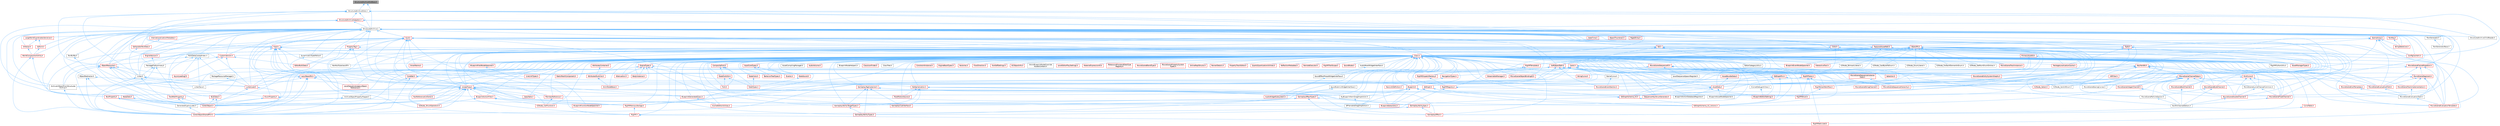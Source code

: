 digraph "StructuredArchiveSlotBase.h"
{
 // INTERACTIVE_SVG=YES
 // LATEX_PDF_SIZE
  bgcolor="transparent";
  edge [fontname=Helvetica,fontsize=10,labelfontname=Helvetica,labelfontsize=10];
  node [fontname=Helvetica,fontsize=10,shape=box,height=0.2,width=0.4];
  Node1 [id="Node000001",label="StructuredArchiveSlotBase.h",height=0.2,width=0.4,color="gray40", fillcolor="grey60", style="filled", fontcolor="black",tooltip=" "];
  Node1 -> Node2 [id="edge1_Node000001_Node000002",dir="back",color="steelblue1",style="solid",tooltip=" "];
  Node2 [id="Node000002",label="StructuredArchive.h",height=0.2,width=0.4,color="grey40", fillcolor="white", style="filled",URL="$d9/d1e/StructuredArchive_8h.html",tooltip=" "];
  Node2 -> Node3 [id="edge2_Node000002_Node000003",dir="back",color="steelblue1",style="solid",tooltip=" "];
  Node3 [id="Node000003",label="ArchiveUObjectFromStructured\lArchive.h",height=0.2,width=0.4,color="grey40", fillcolor="white", style="filled",URL="$d2/d52/ArchiveUObjectFromStructuredArchive_8h.html",tooltip=" "];
  Node3 -> Node4 [id="edge3_Node000003_Node000004",dir="back",color="steelblue1",style="solid",tooltip=" "];
  Node4 [id="Node000004",label="CoreUObjectSharedPCH.h",height=0.2,width=0.4,color="red", fillcolor="#FFF0F0", style="filled",URL="$de/d2f/CoreUObjectSharedPCH_8h.html",tooltip=" "];
  Node2 -> Node8 [id="edge4_Node000002_Node000008",dir="back",color="steelblue1",style="solid",tooltip=" "];
  Node8 [id="Node000008",label="BulkDataCookedIndex.h",height=0.2,width=0.4,color="grey40", fillcolor="white", style="filled",URL="$d8/dad/BulkDataCookedIndex_8h.html",tooltip=" "];
  Node8 -> Node9 [id="edge5_Node000008_Node000009",dir="back",color="steelblue1",style="solid",tooltip=" "];
  Node9 [id="Node000009",label="AsyncLoading2.h",height=0.2,width=0.4,color="red", fillcolor="#FFF0F0", style="filled",URL="$dd/db7/AsyncLoading2_8h.html",tooltip=" "];
  Node8 -> Node11 [id="edge6_Node000008_Node000011",dir="back",color="steelblue1",style="solid",tooltip=" "];
  Node11 [id="Node000011",label="BulkData.h",height=0.2,width=0.4,color="red", fillcolor="#FFF0F0", style="filled",URL="$d4/d8e/BulkData_8h.html",tooltip=" "];
  Node11 -> Node172 [id="edge7_Node000011_Node000172",dir="back",color="steelblue1",style="solid",tooltip=" "];
  Node172 [id="Node000172",label="CoreUObject.h",height=0.2,width=0.4,color="red", fillcolor="#FFF0F0", style="filled",URL="$d0/ded/CoreUObject_8h.html",tooltip=" "];
  Node11 -> Node4 [id="edge8_Node000011_Node000004",dir="back",color="steelblue1",style="solid",tooltip=" "];
  Node8 -> Node608 [id="edge9_Node000008_Node000608",dir="back",color="steelblue1",style="solid",tooltip=" "];
  Node608 [id="Node000608",label="LinkerSave.h",height=0.2,width=0.4,color="grey40", fillcolor="white", style="filled",URL="$d5/d31/LinkerSave_8h.html",tooltip=" "];
  Node8 -> Node609 [id="edge10_Node000008_Node000609",dir="back",color="steelblue1",style="solid",tooltip=" "];
  Node609 [id="Node000609",label="ObjectResource.h",height=0.2,width=0.4,color="red", fillcolor="#FFF0F0", style="filled",URL="$d5/d42/ObjectResource_8h.html",tooltip=" "];
  Node609 -> Node3 [id="edge11_Node000609_Node000003",dir="back",color="steelblue1",style="solid",tooltip=" "];
  Node609 -> Node9 [id="edge12_Node000609_Node000009",dir="back",color="steelblue1",style="solid",tooltip=" "];
  Node609 -> Node172 [id="edge13_Node000609_Node000172",dir="back",color="steelblue1",style="solid",tooltip=" "];
  Node609 -> Node4 [id="edge14_Node000609_Node000004",dir="back",color="steelblue1",style="solid",tooltip=" "];
  Node609 -> Node612 [id="edge15_Node000609_Node000612",dir="back",color="steelblue1",style="solid",tooltip=" "];
  Node612 [id="Node000612",label="Linker.h",height=0.2,width=0.4,color="grey40", fillcolor="white", style="filled",URL="$d8/d3d/Linker_8h.html",tooltip=" "];
  Node612 -> Node172 [id="edge16_Node000612_Node000172",dir="back",color="steelblue1",style="solid",tooltip=" "];
  Node612 -> Node4 [id="edge17_Node000612_Node000004",dir="back",color="steelblue1",style="solid",tooltip=" "];
  Node612 -> Node613 [id="edge18_Node000612_Node000613",dir="back",color="steelblue1",style="solid",tooltip=" "];
  Node613 [id="Node000613",label="LinkerLoad.h",height=0.2,width=0.4,color="red", fillcolor="#FFF0F0", style="filled",URL="$d7/def/LinkerLoad_8h.html",tooltip=" "];
  Node613 -> Node172 [id="edge19_Node000613_Node000172",dir="back",color="steelblue1",style="solid",tooltip=" "];
  Node613 -> Node4 [id="edge20_Node000613_Node000004",dir="back",color="steelblue1",style="solid",tooltip=" "];
  Node612 -> Node608 [id="edge21_Node000612_Node000608",dir="back",color="steelblue1",style="solid",tooltip=" "];
  Node609 -> Node613 [id="edge22_Node000609_Node000613",dir="back",color="steelblue1",style="solid",tooltip=" "];
  Node609 -> Node608 [id="edge23_Node000609_Node000608",dir="back",color="steelblue1",style="solid",tooltip=" "];
  Node8 -> Node746 [id="edge24_Node000008_Node000746",dir="back",color="steelblue1",style="solid",tooltip=" "];
  Node746 [id="Node000746",label="PackageResourceManager.h",height=0.2,width=0.4,color="grey40", fillcolor="white", style="filled",URL="$dc/dee/PackageResourceManager_8h.html",tooltip=" "];
  Node746 -> Node613 [id="edge25_Node000746_Node000613",dir="back",color="steelblue1",style="solid",tooltip=" "];
  Node2 -> Node747 [id="edge26_Node000002_Node000747",dir="back",color="steelblue1",style="solid",tooltip=" "];
  Node747 [id="Node000747",label="Class.h",height=0.2,width=0.4,color="red", fillcolor="#FFF0F0", style="filled",URL="$d4/d05/Class_8h.html",tooltip=" "];
  Node747 -> Node748 [id="edge27_Node000747_Node000748",dir="back",color="steelblue1",style="solid",tooltip=" "];
  Node748 [id="Node000748",label="ARFilter.h",height=0.2,width=0.4,color="red", fillcolor="#FFF0F0", style="filled",URL="$da/df2/ARFilter_8h.html",tooltip=" "];
  Node747 -> Node830 [id="edge28_Node000747_Node000830",dir="back",color="steelblue1",style="solid",tooltip=" "];
  Node830 [id="Node000830",label="AnimNodeBase.h",height=0.2,width=0.4,color="red", fillcolor="#FFF0F0", style="filled",URL="$d9/dce/AnimNodeBase_8h.html",tooltip=" "];
  Node747 -> Node862 [id="edge29_Node000747_Node000862",dir="back",color="steelblue1",style="solid",tooltip=" "];
  Node862 [id="Node000862",label="ArchiveObjectPropertyMapper.h",height=0.2,width=0.4,color="grey40", fillcolor="white", style="filled",URL="$dc/d9a/ArchiveObjectPropertyMapper_8h.html",tooltip=" "];
  Node862 -> Node172 [id="edge30_Node000862_Node000172",dir="back",color="steelblue1",style="solid",tooltip=" "];
  Node747 -> Node863 [id="edge31_Node000747_Node000863",dir="back",color="steelblue1",style="solid",tooltip=" "];
  Node863 [id="Node000863",label="AssetBundleData.h",height=0.2,width=0.4,color="red", fillcolor="#FFF0F0", style="filled",URL="$df/d47/AssetBundleData_8h.html",tooltip=" "];
  Node863 -> Node864 [id="edge32_Node000863_Node000864",dir="back",color="steelblue1",style="solid",tooltip=" "];
  Node864 [id="Node000864",label="AssetData.h",height=0.2,width=0.4,color="red", fillcolor="#FFF0F0", style="filled",URL="$d9/d19/AssetData_8h.html",tooltip=" "];
  Node864 -> Node898 [id="edge33_Node000864_Node000898",dir="back",color="steelblue1",style="solid",tooltip=" "];
  Node898 [id="Node000898",label="AudioWidgetSubsystem.h",height=0.2,width=0.4,color="red", fillcolor="#FFF0F0", style="filled",URL="$de/d1b/AudioWidgetSubsystem_8h.html",tooltip=" "];
  Node864 -> Node899 [id="edge34_Node000864_Node000899",dir="back",color="steelblue1",style="solid",tooltip=" "];
  Node899 [id="Node000899",label="BlueprintActionDatabaseRegistrar.h",height=0.2,width=0.4,color="grey40", fillcolor="white", style="filled",URL="$d5/d5d/BlueprintActionDatabaseRegistrar_8h.html",tooltip=" "];
  Node864 -> Node900 [id="edge35_Node000864_Node000900",dir="back",color="steelblue1",style="solid",tooltip=" "];
  Node900 [id="Node000900",label="BlueprintAssetNodeSpawner.h",height=0.2,width=0.4,color="grey40", fillcolor="white", style="filled",URL="$d2/d56/BlueprintAssetNodeSpawner_8h.html",tooltip=" "];
  Node864 -> Node968 [id="edge36_Node000864_Node000968",dir="back",color="steelblue1",style="solid",tooltip=" "];
  Node968 [id="Node000968",label="EdGraphSchema_K2.h",height=0.2,width=0.4,color="red", fillcolor="#FFF0F0", style="filled",URL="$d0/dcf/EdGraphSchema__K2_8h.html",tooltip=" "];
  Node968 -> Node669 [id="edge37_Node000968_Node000669",dir="back",color="steelblue1",style="solid",tooltip=" "];
  Node669 [id="Node000669",label="BlueprintEditorUtils.h",height=0.2,width=0.4,color="red", fillcolor="#FFF0F0", style="filled",URL="$d7/d3d/BlueprintEditorUtils_8h.html",tooltip=" "];
  Node968 -> Node971 [id="edge38_Node000968_Node000971",dir="back",color="steelblue1",style="solid",tooltip=" "];
  Node971 [id="Node000971",label="EdGraphSchema_K2_Actions.h",height=0.2,width=0.4,color="red", fillcolor="#FFF0F0", style="filled",URL="$d8/d9c/EdGraphSchema__K2__Actions_8h.html",tooltip=" "];
  Node747 -> Node1332 [id="edge39_Node000747_Node001332",dir="back",color="steelblue1",style="solid",tooltip=" "];
  Node1332 [id="Node001332",label="AssetCompilingManager.h",height=0.2,width=0.4,color="grey40", fillcolor="white", style="filled",URL="$d2/d23/AssetCompilingManager_8h.html",tooltip=" "];
  Node747 -> Node864 [id="edge40_Node000747_Node000864",dir="back",color="steelblue1",style="solid",tooltip=" "];
  Node747 -> Node1333 [id="edge41_Node000747_Node001333",dir="back",color="steelblue1",style="solid",tooltip=" "];
  Node1333 [id="Node001333",label="AssetManagerTypes.h",height=0.2,width=0.4,color="red", fillcolor="#FFF0F0", style="filled",URL="$d6/d98/AssetManagerTypes_8h.html",tooltip=" "];
  Node747 -> Node1335 [id="edge42_Node000747_Node001335",dir="back",color="steelblue1",style="solid",tooltip=" "];
  Node1335 [id="Node001335",label="Attenuation.h",height=0.2,width=0.4,color="red", fillcolor="#FFF0F0", style="filled",URL="$d3/d18/Attenuation_8h.html",tooltip=" "];
  Node747 -> Node1353 [id="edge43_Node000747_Node001353",dir="back",color="steelblue1",style="solid",tooltip=" "];
  Node1353 [id="Node001353",label="AttributesContainer.h",height=0.2,width=0.4,color="red", fillcolor="#FFF0F0", style="filled",URL="$d7/db7/AttributesContainer_8h.html",tooltip=" "];
  Node1353 -> Node1354 [id="edge44_Node001353_Node001354",dir="back",color="steelblue1",style="solid",tooltip=" "];
  Node1354 [id="Node001354",label="AttributesRuntime.h",height=0.2,width=0.4,color="red", fillcolor="#FFF0F0", style="filled",URL="$dc/dc1/AttributesRuntime_8h.html",tooltip=" "];
  Node1354 -> Node830 [id="edge45_Node001354_Node000830",dir="back",color="steelblue1",style="solid",tooltip=" "];
  Node747 -> Node1354 [id="edge46_Node000747_Node001354",dir="back",color="steelblue1",style="solid",tooltip=" "];
  Node747 -> Node1381 [id="edge47_Node000747_Node001381",dir="back",color="steelblue1",style="solid",tooltip=" "];
  Node1381 [id="Node001381",label="AudioPanelWidgetInterface.h",height=0.2,width=0.4,color="grey40", fillcolor="white", style="filled",URL="$da/d52/AudioPanelWidgetInterface_8h.html",tooltip=" "];
  Node1381 -> Node1382 [id="edge48_Node001381_Node001382",dir="back",color="steelblue1",style="solid",tooltip=" "];
  Node1382 [id="Node001382",label="SoundEffectPresetWidgetInterface.h",height=0.2,width=0.4,color="grey40", fillcolor="white", style="filled",URL="$dc/d31/SoundEffectPresetWidgetInterface_8h.html",tooltip=" "];
  Node1382 -> Node898 [id="edge49_Node001382_Node000898",dir="back",color="steelblue1",style="solid",tooltip=" "];
  Node747 -> Node1383 [id="edge50_Node000747_Node001383",dir="back",color="steelblue1",style="solid",tooltip=" "];
  Node1383 [id="Node001383",label="AudioVolume.h",height=0.2,width=0.4,color="red", fillcolor="#FFF0F0", style="filled",URL="$dd/dbb/AudioVolume_8h.html",tooltip=" "];
  Node747 -> Node898 [id="edge51_Node000747_Node000898",dir="back",color="steelblue1",style="solid",tooltip=" "];
  Node747 -> Node458 [id="edge52_Node000747_Node000458",dir="back",color="steelblue1",style="solid",tooltip=" "];
  Node458 [id="Node000458",label="BPVariableDragDropAction.h",height=0.2,width=0.4,color="grey40", fillcolor="white", style="filled",URL="$dd/d23/BPVariableDragDropAction_8h.html",tooltip=" "];
  Node747 -> Node1404 [id="edge53_Node000747_Node001404",dir="back",color="steelblue1",style="solid",tooltip=" "];
  Node1404 [id="Node001404",label="BehaviorTreeTypes.h",height=0.2,width=0.4,color="red", fillcolor="#FFF0F0", style="filled",URL="$db/d7c/BehaviorTreeTypes_8h.html",tooltip=" "];
  Node747 -> Node1471 [id="edge54_Node000747_Node001471",dir="back",color="steelblue1",style="solid",tooltip=" "];
  Node1471 [id="Node001471",label="Blueprint.h",height=0.2,width=0.4,color="red", fillcolor="#FFF0F0", style="filled",URL="$d8/d4d/Blueprint_8h.html",tooltip=" "];
  Node1471 -> Node458 [id="edge55_Node001471_Node000458",dir="back",color="steelblue1",style="solid",tooltip=" "];
  Node1471 -> Node1146 [id="edge56_Node001471_Node001146",dir="back",color="steelblue1",style="solid",tooltip=" "];
  Node1146 [id="Node001146",label="BlueprintEditorSettings.h",height=0.2,width=0.4,color="red", fillcolor="#FFF0F0", style="filled",URL="$d4/dbc/BlueprintEditorSettings_8h.html",tooltip=" "];
  Node1471 -> Node669 [id="edge57_Node001471_Node000669",dir="back",color="steelblue1",style="solid",tooltip=" "];
  Node1471 -> Node971 [id="edge58_Node001471_Node000971",dir="back",color="steelblue1",style="solid",tooltip=" "];
  Node1471 -> Node1493 [id="edge59_Node001471_Node001493",dir="back",color="steelblue1",style="solid",tooltip=" "];
  Node1493 [id="Node001493",label="KismetEditorUtilities.h",height=0.2,width=0.4,color="red", fillcolor="#FFF0F0", style="filled",URL="$d4/d72/KismetEditorUtilities_8h.html",tooltip=" "];
  Node1471 -> Node1497 [id="edge60_Node001471_Node001497",dir="back",color="steelblue1",style="solid",tooltip=" "];
  Node1497 [id="Node001497",label="MemberReference.h",height=0.2,width=0.4,color="red", fillcolor="#FFF0F0", style="filled",URL="$dc/d3d/MemberReference_8h.html",tooltip=" "];
  Node1497 -> Node636 [id="edge61_Node001497_Node000636",dir="back",color="steelblue1",style="solid",tooltip=" "];
  Node636 [id="Node000636",label="K2Node_CallFunction.h",height=0.2,width=0.4,color="red", fillcolor="#FFF0F0", style="filled",URL="$d5/d5f/K2Node__CallFunction_8h.html",tooltip=" "];
  Node1471 -> Node463 [id="edge62_Node001471_Node000463",dir="back",color="steelblue1",style="solid",tooltip=" "];
  Node463 [id="Node000463",label="MyBlueprintItemDragDropAction.h",height=0.2,width=0.4,color="grey40", fillcolor="white", style="filled",URL="$da/d11/MyBlueprintItemDragDropAction_8h.html",tooltip=" "];
  Node463 -> Node458 [id="edge63_Node000463_Node000458",dir="back",color="steelblue1",style="solid",tooltip=" "];
  Node747 -> Node899 [id="edge64_Node000747_Node000899",dir="back",color="steelblue1",style="solid",tooltip=" "];
  Node747 -> Node1520 [id="edge65_Node000747_Node001520",dir="back",color="steelblue1",style="solid",tooltip=" "];
  Node1520 [id="Node001520",label="BlueprintActionFilter.h",height=0.2,width=0.4,color="red", fillcolor="#FFF0F0", style="filled",URL="$d5/d2a/BlueprintActionFilter_8h.html",tooltip=" "];
  Node1520 -> Node619 [id="edge66_Node001520_Node000619",dir="back",color="steelblue1",style="solid",tooltip=" "];
  Node619 [id="Node000619",label="BlueprintFunctionNodeSpawner.h",height=0.2,width=0.4,color="red", fillcolor="#FFF0F0", style="filled",URL="$d0/d59/BlueprintFunctionNodeSpawner_8h.html",tooltip=" "];
  Node1520 -> Node636 [id="edge67_Node001520_Node000636",dir="back",color="steelblue1",style="solid",tooltip=" "];
  Node1520 -> Node731 [id="edge68_Node001520_Node000731",dir="back",color="steelblue1",style="solid",tooltip=" "];
  Node731 [id="Node000731",label="K2Node_StructOperation.h",height=0.2,width=0.4,color="red", fillcolor="#FFF0F0", style="filled",URL="$d1/d1c/K2Node__StructOperation_8h.html",tooltip=" "];
  Node747 -> Node900 [id="edge69_Node000747_Node000900",dir="back",color="steelblue1",style="solid",tooltip=" "];
  Node747 -> Node1146 [id="edge70_Node000747_Node001146",dir="back",color="steelblue1",style="solid",tooltip=" "];
  Node747 -> Node669 [id="edge71_Node000747_Node000669",dir="back",color="steelblue1",style="solid",tooltip=" "];
  Node747 -> Node673 [id="edge72_Node000747_Node000673",dir="back",color="steelblue1",style="solid",tooltip=" "];
  Node673 [id="Node000673",label="BlueprintEventNodeSpawner.h",height=0.2,width=0.4,color="red", fillcolor="#FFF0F0", style="filled",URL="$d4/dd3/BlueprintEventNodeSpawner_8h.html",tooltip=" "];
  Node747 -> Node617 [id="edge73_Node000747_Node000617",dir="back",color="steelblue1",style="solid",tooltip=" "];
  Node617 [id="Node000617",label="BlueprintFieldNodeSpawner.h",height=0.2,width=0.4,color="red", fillcolor="#FFF0F0", style="filled",URL="$da/d70/BlueprintFieldNodeSpawner_8h.html",tooltip=" "];
  Node617 -> Node619 [id="edge74_Node000617_Node000619",dir="back",color="steelblue1",style="solid",tooltip=" "];
  Node747 -> Node619 [id="edge75_Node000747_Node000619",dir="back",color="steelblue1",style="solid",tooltip=" "];
  Node747 -> Node1525 [id="edge76_Node000747_Node001525",dir="back",color="steelblue1",style="solid",tooltip=" "];
  Node1525 [id="Node001525",label="BlueprintGeneratedClass.h",height=0.2,width=0.4,color="red", fillcolor="#FFF0F0", style="filled",URL="$d6/d77/BlueprintGeneratedClass_8h.html",tooltip=" "];
  Node1525 -> Node1493 [id="edge77_Node001525_Node001493",dir="back",color="steelblue1",style="solid",tooltip=" "];
  Node747 -> Node1528 [id="edge78_Node000747_Node001528",dir="back",color="steelblue1",style="solid",tooltip=" "];
  Node1528 [id="Node001528",label="BlueprintNodeHelpers.h",height=0.2,width=0.4,color="grey40", fillcolor="white", style="filled",URL="$df/d9b/BlueprintNodeHelpers_8h.html",tooltip=" "];
  Node747 -> Node1529 [id="edge79_Node000747_Node001529",dir="back",color="steelblue1",style="solid",tooltip=" "];
  Node1529 [id="Node001529",label="BodyInstance.h",height=0.2,width=0.4,color="red", fillcolor="#FFF0F0", style="filled",URL="$d3/d42/BodyInstance_8h.html",tooltip=" "];
  Node747 -> Node1501 [id="edge80_Node000747_Node001501",dir="back",color="steelblue1",style="solid",tooltip=" "];
  Node1501 [id="Node001501",label="BuiltInChannelEditors.h",height=0.2,width=0.4,color="grey40", fillcolor="white", style="filled",URL="$df/daf/BuiltInChannelEditors_8h.html",tooltip=" "];
  Node747 -> Node1714 [id="edge81_Node000747_Node001714",dir="back",color="steelblue1",style="solid",tooltip=" "];
  Node1714 [id="Node001714",label="Casts.h",height=0.2,width=0.4,color="red", fillcolor="#FFF0F0", style="filled",URL="$d4/d55/Casts_8h.html",tooltip=" "];
  Node1714 -> Node172 [id="edge82_Node001714_Node000172",dir="back",color="steelblue1",style="solid",tooltip=" "];
  Node1714 -> Node4 [id="edge83_Node001714_Node000004",dir="back",color="steelblue1",style="solid",tooltip=" "];
  Node1714 -> Node1722 [id="edge84_Node001714_Node001722",dir="back",color="steelblue1",style="solid",tooltip=" "];
  Node1722 [id="Node001722",label="EdGraph.h",height=0.2,width=0.4,color="red", fillcolor="#FFF0F0", style="filled",URL="$dd/dae/EdGraph_8h.html",tooltip=" "];
  Node1722 -> Node669 [id="edge85_Node001722_Node000669",dir="back",color="steelblue1",style="solid",tooltip=" "];
  Node1722 -> Node968 [id="edge86_Node001722_Node000968",dir="back",color="steelblue1",style="solid",tooltip=" "];
  Node1722 -> Node971 [id="edge87_Node001722_Node000971",dir="back",color="steelblue1",style="solid",tooltip=" "];
  Node1714 -> Node1738 [id="edge88_Node001714_Node001738",dir="back",color="steelblue1",style="solid",tooltip=" "];
  Node1738 [id="Node001738",label="EdGraphPin.h",height=0.2,width=0.4,color="red", fillcolor="#FFF0F0", style="filled",URL="$da/d52/EdGraphPin_8h.html",tooltip=" "];
  Node1738 -> Node1471 [id="edge89_Node001738_Node001471",dir="back",color="steelblue1",style="solid",tooltip=" "];
  Node1738 -> Node1525 [id="edge90_Node001738_Node001525",dir="back",color="steelblue1",style="solid",tooltip=" "];
  Node1738 -> Node968 [id="edge91_Node001738_Node000968",dir="back",color="steelblue1",style="solid",tooltip=" "];
  Node1738 -> Node971 [id="edge92_Node001738_Node000971",dir="back",color="steelblue1",style="solid",tooltip=" "];
  Node1738 -> Node724 [id="edge93_Node001738_Node000724",dir="back",color="steelblue1",style="solid",tooltip=" "];
  Node724 [id="Node000724",label="K2Node_Select.h",height=0.2,width=0.4,color="red", fillcolor="#FFF0F0", style="filled",URL="$d2/de5/K2Node__Select_8h.html",tooltip=" "];
  Node1738 -> Node733 [id="edge94_Node001738_Node000733",dir="back",color="steelblue1",style="solid",tooltip=" "];
  Node733 [id="Node000733",label="K2Node_SwitchEnum.h",height=0.2,width=0.4,color="grey40", fillcolor="white", style="filled",URL="$d1/df5/K2Node__SwitchEnum_8h.html",tooltip=" "];
  Node1714 -> Node971 [id="edge95_Node001714_Node000971",dir="back",color="steelblue1",style="solid",tooltip=" "];
  Node1714 -> Node2628 [id="edge96_Node001714_Node002628",dir="back",color="steelblue1",style="solid",tooltip=" "];
  Node2628 [id="Node002628",label="LazyObjectPtr.h",height=0.2,width=0.4,color="red", fillcolor="#FFF0F0", style="filled",URL="$d0/d2a/LazyObjectPtr_8h.html",tooltip=" "];
  Node2628 -> Node3 [id="edge97_Node002628_Node000003",dir="back",color="steelblue1",style="solid",tooltip=" "];
  Node2628 -> Node172 [id="edge98_Node002628_Node000172",dir="back",color="steelblue1",style="solid",tooltip=" "];
  Node2628 -> Node4 [id="edge99_Node002628_Node000004",dir="back",color="steelblue1",style="solid",tooltip=" "];
  Node2628 -> Node2630 [id="edge100_Node002628_Node002630",dir="back",color="steelblue1",style="solid",tooltip=" "];
  Node2630 [id="Node002630",label="LevelSequenceLegacyObject\lReference.h",height=0.2,width=0.4,color="red", fillcolor="#FFF0F0", style="filled",URL="$d1/de7/LevelSequenceLegacyObjectReference_8h.html",tooltip=" "];
  Node2628 -> Node613 [id="edge101_Node002628_Node000613",dir="back",color="steelblue1",style="solid",tooltip=" "];
  Node2628 -> Node2632 [id="edge102_Node002628_Node002632",dir="back",color="steelblue1",style="solid",tooltip=" "];
  Node2632 [id="Node002632",label="UnrealType.h",height=0.2,width=0.4,color="red", fillcolor="#FFF0F0", style="filled",URL="$d6/d2f/UnrealType_8h.html",tooltip=" "];
  Node2632 -> Node458 [id="edge103_Node002632_Node000458",dir="back",color="steelblue1",style="solid",tooltip=" "];
  Node2632 -> Node1520 [id="edge104_Node002632_Node001520",dir="back",color="steelblue1",style="solid",tooltip=" "];
  Node2632 -> Node669 [id="edge105_Node002632_Node000669",dir="back",color="steelblue1",style="solid",tooltip=" "];
  Node2632 -> Node1525 [id="edge106_Node002632_Node001525",dir="back",color="steelblue1",style="solid",tooltip=" "];
  Node2632 -> Node172 [id="edge107_Node002632_Node000172",dir="back",color="steelblue1",style="solid",tooltip=" "];
  Node2632 -> Node4 [id="edge108_Node002632_Node000004",dir="back",color="steelblue1",style="solid",tooltip=" "];
  Node2632 -> Node2845 [id="edge109_Node002632_Node002845",dir="back",color="steelblue1",style="solid",tooltip=" "];
  Node2845 [id="Node002845",label="DataTable.h",height=0.2,width=0.4,color="red", fillcolor="#FFF0F0", style="filled",URL="$d3/dba/DataTable_8h.html",tooltip=" "];
  Node2632 -> Node971 [id="edge110_Node002632_Node000971",dir="back",color="steelblue1",style="solid",tooltip=" "];
  Node2632 -> Node2878 [id="edge111_Node002632_Node002878",dir="back",color="steelblue1",style="solid",tooltip=" "];
  Node2878 [id="Node002878",label="EnumProperty.h",height=0.2,width=0.4,color="red", fillcolor="#FFF0F0", style="filled",URL="$de/d91/EnumProperty_8h.html",tooltip=" "];
  Node2878 -> Node172 [id="edge112_Node002878_Node000172",dir="back",color="steelblue1",style="solid",tooltip=" "];
  Node2878 -> Node2879 [id="edge113_Node002878_Node002879",dir="back",color="steelblue1",style="solid",tooltip=" "];
  Node2879 [id="Node002879",label="GeneratedCppIncludes.h",height=0.2,width=0.4,color="grey40", fillcolor="white", style="filled",URL="$d5/d24/GeneratedCppIncludes_8h.html",tooltip=" "];
  Node2879 -> Node4 [id="edge114_Node002879_Node000004",dir="back",color="steelblue1",style="solid",tooltip=" "];
  Node2878 -> Node2880 [id="edge115_Node002878_Node002880",dir="back",color="steelblue1",style="solid",tooltip=" "];
  Node2880 [id="Node002880",label="RigVMMemoryStorage.h",height=0.2,width=0.4,color="red", fillcolor="#FFF0F0", style="filled",URL="$d1/dd5/RigVMMemoryStorage_8h.html",tooltip=" "];
  Node2880 -> Node1019 [id="edge116_Node002880_Node001019",dir="back",color="steelblue1",style="solid",tooltip=" "];
  Node1019 [id="Node001019",label="RigVM.h",height=0.2,width=0.4,color="red", fillcolor="#FFF0F0", style="filled",URL="$d0/d5e/RigVM_8h.html",tooltip=" "];
  Node1019 -> Node1068 [id="edge117_Node001019_Node001068",dir="back",color="steelblue1",style="solid",tooltip=" "];
  Node1068 [id="Node001068",label="RigVMNativized.h",height=0.2,width=0.4,color="red", fillcolor="#FFF0F0", style="filled",URL="$df/d99/RigVMNativized_8h.html",tooltip=" "];
  Node2632 -> Node2956 [id="edge118_Node002632_Node002956",dir="back",color="steelblue1",style="solid",tooltip=" "];
  Node2956 [id="Node002956",label="FastReferenceCollector.h",height=0.2,width=0.4,color="red", fillcolor="#FFF0F0", style="filled",URL="$dd/d44/FastReferenceCollector_8h.html",tooltip=" "];
  Node2632 -> Node2960 [id="edge119_Node002632_Node002960",dir="back",color="steelblue1",style="solid",tooltip=" "];
  Node2960 [id="Node002960",label="FieldPathProperty.h",height=0.2,width=0.4,color="red", fillcolor="#FFF0F0", style="filled",URL="$d9/d38/FieldPathProperty_8h.html",tooltip=" "];
  Node2960 -> Node172 [id="edge120_Node002960_Node000172",dir="back",color="steelblue1",style="solid",tooltip=" "];
  Node2960 -> Node2879 [id="edge121_Node002960_Node002879",dir="back",color="steelblue1",style="solid",tooltip=" "];
  Node2632 -> Node2879 [id="edge122_Node002632_Node002879",dir="back",color="steelblue1",style="solid",tooltip=" "];
  Node2632 -> Node731 [id="edge123_Node002632_Node000731",dir="back",color="steelblue1",style="solid",tooltip=" "];
  Node2632 -> Node1497 [id="edge124_Node002632_Node001497",dir="back",color="steelblue1",style="solid",tooltip=" "];
  Node2632 -> Node463 [id="edge125_Node002632_Node000463",dir="back",color="steelblue1",style="solid",tooltip=" "];
  Node2632 -> Node1019 [id="edge126_Node002632_Node001019",dir="back",color="steelblue1",style="solid",tooltip=" "];
  Node2632 -> Node2880 [id="edge127_Node002632_Node002880",dir="back",color="steelblue1",style="solid",tooltip=" "];
  Node2632 -> Node3315 [id="edge128_Node002632_Node003315",dir="back",color="steelblue1",style="solid",tooltip=" "];
  Node3315 [id="Node003315",label="SequencerKeyStructGenerator.h",height=0.2,width=0.4,color="red", fillcolor="#FFF0F0", style="filled",URL="$d1/df1/SequencerKeyStructGenerator_8h.html",tooltip=" "];
  Node2632 -> Node3472 [id="edge129_Node002632_Node003472",dir="back",color="steelblue1",style="solid",tooltip=" "];
  Node3472 [id="Node003472",label="TextProperty.h",height=0.2,width=0.4,color="red", fillcolor="#FFF0F0", style="filled",URL="$d5/d51/TextProperty_8h.html",tooltip=" "];
  Node3472 -> Node172 [id="edge130_Node003472_Node000172",dir="back",color="steelblue1",style="solid",tooltip=" "];
  Node3472 -> Node4 [id="edge131_Node003472_Node000004",dir="back",color="steelblue1",style="solid",tooltip=" "];
  Node3472 -> Node2879 [id="edge132_Node003472_Node002879",dir="back",color="steelblue1",style="solid",tooltip=" "];
  Node1714 -> Node3478 [id="edge133_Node001714_Node003478",dir="back",color="steelblue1",style="solid",tooltip=" "];
  Node3478 [id="Node003478",label="LiveLinkTypes.h",height=0.2,width=0.4,color="red", fillcolor="#FFF0F0", style="filled",URL="$d2/d4c/LiveLinkTypes_8h.html",tooltip=" "];
  Node1714 -> Node3518 [id="edge134_Node001714_Node003518",dir="back",color="steelblue1",style="solid",tooltip=" "];
  Node3518 [id="Node003518",label="MovieSceneEntitySystemGraphs.h",height=0.2,width=0.4,color="red", fillcolor="#FFF0F0", style="filled",URL="$dd/ded/MovieSceneEntitySystemGraphs_8h.html",tooltip=" "];
  Node1714 -> Node2880 [id="edge135_Node001714_Node002880",dir="back",color="steelblue1",style="solid",tooltip=" "];
  Node1714 -> Node3521 [id="edge136_Node001714_Node003521",dir="back",color="steelblue1",style="solid",tooltip=" "];
  Node3521 [id="Node003521",label="RigVMUserWorkflow.h",height=0.2,width=0.4,color="red", fillcolor="#FFF0F0", style="filled",URL="$dd/dd0/RigVMUserWorkflow_8h.html",tooltip=" "];
  Node3521 -> Node1092 [id="edge137_Node003521_Node001092",dir="back",color="steelblue1",style="solid",tooltip=" "];
  Node1092 [id="Node001092",label="RigVMStruct.h",height=0.2,width=0.4,color="red", fillcolor="#FFF0F0", style="filled",URL="$de/dfb/RigVMStruct_8h.html",tooltip=" "];
  Node1714 -> Node2551 [id="edge138_Node001714_Node002551",dir="back",color="steelblue1",style="solid",tooltip=" "];
  Node2551 [id="Node002551",label="Selection.h",height=0.2,width=0.4,color="red", fillcolor="#FFF0F0", style="filled",URL="$d9/d60/Editor_2UnrealEd_2Public_2Selection_8h.html",tooltip=" "];
  Node1714 -> Node3315 [id="edge139_Node001714_Node003315",dir="back",color="steelblue1",style="solid",tooltip=" "];
  Node1714 -> Node3637 [id="edge140_Node001714_Node003637",dir="back",color="steelblue1",style="solid",tooltip=" "];
  Node3637 [id="Node003637",label="StreamableManager.h",height=0.2,width=0.4,color="red", fillcolor="#FFF0F0", style="filled",URL="$d2/dd8/StreamableManager_8h.html",tooltip=" "];
  Node1714 -> Node2632 [id="edge141_Node001714_Node002632",dir="back",color="steelblue1",style="solid",tooltip=" "];
  Node747 -> Node3658 [id="edge142_Node000747_Node003658",dir="back",color="steelblue1",style="solid",tooltip=" "];
  Node3658 [id="Node003658",label="ClassIconFinder.h",height=0.2,width=0.4,color="red", fillcolor="#FFF0F0", style="filled",URL="$dc/d62/ClassIconFinder_8h.html",tooltip=" "];
  Node747 -> Node3659 [id="edge143_Node000747_Node003659",dir="back",color="steelblue1",style="solid",tooltip=" "];
  Node3659 [id="Node003659",label="ClassTree.h",height=0.2,width=0.4,color="grey40", fillcolor="white", style="filled",URL="$d4/d0e/ClassTree_8h.html",tooltip=" "];
  Node747 -> Node3660 [id="edge144_Node000747_Node003660",dir="back",color="steelblue1",style="solid",tooltip=" "];
  Node3660 [id="Node003660",label="CompositeFont.h",height=0.2,width=0.4,color="red", fillcolor="#FFF0F0", style="filled",URL="$df/d09/CompositeFont_8h.html",tooltip=" "];
  Node3660 -> Node3661 [id="edge145_Node003660_Node003661",dir="back",color="steelblue1",style="solid",tooltip=" "];
  Node3661 [id="Node003661",label="Font.h",height=0.2,width=0.4,color="red", fillcolor="#FFF0F0", style="filled",URL="$d8/dd1/Font_8h.html",tooltip=" "];
  Node3660 -> Node3664 [id="edge146_Node003660_Node003664",dir="back",color="steelblue1",style="solid",tooltip=" "];
  Node3664 [id="Node003664",label="SlateFontInfo.h",height=0.2,width=0.4,color="red", fillcolor="#FFF0F0", style="filled",URL="$dc/dfb/SlateFontInfo_8h.html",tooltip=" "];
  Node3664 -> Node3661 [id="edge147_Node003664_Node003661",dir="back",color="steelblue1",style="solid",tooltip=" "];
  Node3664 -> Node4135 [id="edge148_Node003664_Node004135",dir="back",color="steelblue1",style="solid",tooltip=" "];
  Node4135 [id="Node004135",label="SlateTypes.h",height=0.2,width=0.4,color="red", fillcolor="#FFF0F0", style="filled",URL="$d2/d6f/SlateTypes_8h.html",tooltip=" "];
  Node3660 -> Node4135 [id="edge149_Node003660_Node004135",dir="back",color="steelblue1",style="solid",tooltip=" "];
  Node747 -> Node4179 [id="edge150_Node000747_Node004179",dir="back",color="steelblue1",style="solid",tooltip=" "];
  Node4179 [id="Node004179",label="ConstraintInstance.h",height=0.2,width=0.4,color="red", fillcolor="#FFF0F0", style="filled",URL="$d9/db0/ConstraintInstance_8h.html",tooltip=" "];
  Node747 -> Node4182 [id="edge151_Node000747_Node004182",dir="back",color="steelblue1",style="solid",tooltip=" "];
  Node4182 [id="Node004182",label="CoreNet.h",height=0.2,width=0.4,color="red", fillcolor="#FFF0F0", style="filled",URL="$da/d1a/CoreNet_8h.html",tooltip=" "];
  Node4182 -> Node172 [id="edge152_Node004182_Node000172",dir="back",color="steelblue1",style="solid",tooltip=" "];
  Node4182 -> Node4 [id="edge153_Node004182_Node000004",dir="back",color="steelblue1",style="solid",tooltip=" "];
  Node4182 -> Node4191 [id="edge154_Node004182_Node004191",dir="back",color="steelblue1",style="solid",tooltip=" "];
  Node4191 [id="Node004191",label="NetSerialization.h",height=0.2,width=0.4,color="red", fillcolor="#FFF0F0", style="filled",URL="$d6/dc9/NetSerialization_8h.html",tooltip=" "];
  Node4191 -> Node1991 [id="edge155_Node004191_Node001991",dir="back",color="steelblue1",style="solid",tooltip=" "];
  Node1991 [id="Node001991",label="GameplayAbilitySpec.h",height=0.2,width=0.4,color="red", fillcolor="#FFF0F0", style="filled",URL="$dd/daf/GameplayAbilitySpec_8h.html",tooltip=" "];
  Node1991 -> Node1978 [id="edge156_Node001991_Node001978",dir="back",color="steelblue1",style="solid",tooltip=" "];
  Node1978 [id="Node001978",label="GameplayAbilityTypes.h",height=0.2,width=0.4,color="red", fillcolor="#FFF0F0", style="filled",URL="$d1/dd9/GameplayAbilityTypes_8h.html",tooltip=" "];
  Node1991 -> Node1993 [id="edge157_Node001991_Node001993",dir="back",color="steelblue1",style="solid",tooltip=" "];
  Node1993 [id="Node001993",label="GameplayEffect.h",height=0.2,width=0.4,color="red", fillcolor="#FFF0F0", style="filled",URL="$d4/d15/GameplayEffect_8h.html",tooltip=" "];
  Node4191 -> Node1977 [id="edge158_Node004191_Node001977",dir="back",color="steelblue1",style="solid",tooltip=" "];
  Node1977 [id="Node001977",label="GameplayAbilityTargetTypes.h",height=0.2,width=0.4,color="red", fillcolor="#FFF0F0", style="filled",URL="$d8/dd1/GameplayAbilityTargetTypes_8h.html",tooltip=" "];
  Node1977 -> Node1978 [id="edge159_Node001977_Node001978",dir="back",color="steelblue1",style="solid",tooltip=" "];
  Node4191 -> Node2005 [id="edge160_Node004191_Node002005",dir="back",color="steelblue1",style="solid",tooltip=" "];
  Node2005 [id="Node002005",label="GameplayCueInterface.h",height=0.2,width=0.4,color="red", fillcolor="#FFF0F0", style="filled",URL="$d3/d31/GameplayCueInterface_8h.html",tooltip=" "];
  Node4191 -> Node1993 [id="edge161_Node004191_Node001993",dir="back",color="steelblue1",style="solid",tooltip=" "];
  Node4191 -> Node1989 [id="edge162_Node004191_Node001989",dir="back",color="steelblue1",style="solid",tooltip=" "];
  Node1989 [id="Node001989",label="GameplayEffectTypes.h",height=0.2,width=0.4,color="red", fillcolor="#FFF0F0", style="filled",URL="$d7/d59/GameplayEffectTypes_8h.html",tooltip=" "];
  Node1989 -> Node1991 [id="edge163_Node001989_Node001991",dir="back",color="steelblue1",style="solid",tooltip=" "];
  Node1989 -> Node1977 [id="edge164_Node001989_Node001977",dir="back",color="steelblue1",style="solid",tooltip=" "];
  Node1989 -> Node1978 [id="edge165_Node001989_Node001978",dir="back",color="steelblue1",style="solid",tooltip=" "];
  Node1989 -> Node2005 [id="edge166_Node001989_Node002005",dir="back",color="steelblue1",style="solid",tooltip=" "];
  Node1989 -> Node1993 [id="edge167_Node001989_Node001993",dir="back",color="steelblue1",style="solid",tooltip=" "];
  Node4191 -> Node2583 [id="edge168_Node004191_Node002583",dir="back",color="steelblue1",style="solid",tooltip=" "];
  Node2583 [id="Node002583",label="RootMotionSource.h",height=0.2,width=0.4,color="red", fillcolor="#FFF0F0", style="filled",URL="$d2/dd0/RootMotionSource_8h.html",tooltip=" "];
  Node747 -> Node172 [id="edge169_Node000747_Node000172",dir="back",color="steelblue1",style="solid",tooltip=" "];
  Node747 -> Node4 [id="edge170_Node000747_Node000004",dir="back",color="steelblue1",style="solid",tooltip=" "];
  Node747 -> Node4200 [id="edge171_Node000747_Node004200",dir="back",color="steelblue1",style="solid",tooltip=" "];
  Node4200 [id="Node004200",label="CurveTable.h",height=0.2,width=0.4,color="red", fillcolor="#FFF0F0", style="filled",URL="$db/def/CurveTable_8h.html",tooltip=" "];
  Node4200 -> Node1993 [id="edge172_Node004200_Node001993",dir="back",color="steelblue1",style="solid",tooltip=" "];
  Node747 -> Node2845 [id="edge173_Node000747_Node002845",dir="back",color="steelblue1",style="solid",tooltip=" "];
  Node747 -> Node1722 [id="edge174_Node000747_Node001722",dir="back",color="steelblue1",style="solid",tooltip=" "];
  Node747 -> Node1738 [id="edge175_Node000747_Node001738",dir="back",color="steelblue1",style="solid",tooltip=" "];
  Node747 -> Node968 [id="edge176_Node000747_Node000968",dir="back",color="steelblue1",style="solid",tooltip=" "];
  Node747 -> Node971 [id="edge177_Node000747_Node000971",dir="back",color="steelblue1",style="solid",tooltip=" "];
  Node747 -> Node4205 [id="edge178_Node000747_Node004205",dir="back",color="steelblue1",style="solid",tooltip=" "];
  Node4205 [id="Node004205",label="EditorCategoryUtils.h",height=0.2,width=0.4,color="grey40", fillcolor="white", style="filled",URL="$d9/d6e/EditorCategoryUtils_8h.html",tooltip=" "];
  Node747 -> Node4206 [id="edge179_Node000747_Node004206",dir="back",color="steelblue1",style="solid",tooltip=" "];
  Node4206 [id="Node004206",label="EngineBaseTypes.h",height=0.2,width=0.4,color="red", fillcolor="#FFF0F0", style="filled",URL="$d6/d1a/EngineBaseTypes_8h.html",tooltip=" "];
  Node747 -> Node4278 [id="edge180_Node000747_Node004278",dir="back",color="steelblue1",style="solid",tooltip=" "];
  Node4278 [id="Node004278",label="EngineTypes.h",height=0.2,width=0.4,color="red", fillcolor="#FFF0F0", style="filled",URL="$df/dcf/EngineTypes_8h.html",tooltip=" "];
  Node4278 -> Node830 [id="edge181_Node004278_Node000830",dir="back",color="steelblue1",style="solid",tooltip=" "];
  Node4278 -> Node1335 [id="edge182_Node004278_Node001335",dir="back",color="steelblue1",style="solid",tooltip=" "];
  Node4278 -> Node1471 [id="edge183_Node004278_Node001471",dir="back",color="steelblue1",style="solid",tooltip=" "];
  Node4278 -> Node1529 [id="edge184_Node004278_Node001529",dir="back",color="steelblue1",style="solid",tooltip=" "];
  Node4278 -> Node1977 [id="edge185_Node004278_Node001977",dir="back",color="steelblue1",style="solid",tooltip=" "];
  Node4278 -> Node1993 [id="edge186_Node004278_Node001993",dir="back",color="steelblue1",style="solid",tooltip=" "];
  Node4278 -> Node1646 [id="edge187_Node004278_Node001646",dir="back",color="steelblue1",style="solid",tooltip=" "];
  Node1646 [id="Node001646",label="StaticMeshComponent.h",height=0.2,width=0.4,color="red", fillcolor="#FFF0F0", style="filled",URL="$da/daf/StaticMeshComponent_8h.html",tooltip=" "];
  Node747 -> Node4434 [id="edge188_Node000747_Node004434",dir="back",color="steelblue1",style="solid",tooltip=" "];
  Node4434 [id="Node004434",label="Events.h",height=0.2,width=0.4,color="red", fillcolor="#FFF0F0", style="filled",URL="$d0/dbb/Events_8h.html",tooltip=" "];
  Node747 -> Node4467 [id="edge189_Node000747_Node004467",dir="back",color="steelblue1",style="solid",tooltip=" "];
  Node4467 [id="Node004467",label="Factories.h",height=0.2,width=0.4,color="red", fillcolor="#FFF0F0", style="filled",URL="$d2/d18/Factories_8h.html",tooltip=" "];
  Node747 -> Node2956 [id="edge190_Node000747_Node002956",dir="back",color="steelblue1",style="solid",tooltip=" "];
  Node747 -> Node4468 [id="edge191_Node000747_Node004468",dir="back",color="steelblue1",style="solid",tooltip=" "];
  Node4468 [id="Node004468",label="FlowDirection.h",height=0.2,width=0.4,color="red", fillcolor="#FFF0F0", style="filled",URL="$da/d12/FlowDirection_8h.html",tooltip=" "];
  Node747 -> Node3661 [id="edge192_Node000747_Node003661",dir="back",color="steelblue1",style="solid",tooltip=" "];
  Node747 -> Node4469 [id="edge193_Node000747_Node004469",dir="back",color="steelblue1",style="solid",tooltip=" "];
  Node4469 [id="Node004469",label="FontSdfSettings.h",height=0.2,width=0.4,color="red", fillcolor="#FFF0F0", style="filled",URL="$d1/dbc/FontSdfSettings_8h.html",tooltip=" "];
  Node747 -> Node4471 [id="edge194_Node000747_Node004471",dir="back",color="steelblue1",style="solid",tooltip=" "];
  Node4471 [id="Node004471",label="GCObjectInfo.h",height=0.2,width=0.4,color="red", fillcolor="#FFF0F0", style="filled",URL="$d3/d0f/GCObjectInfo_8h.html",tooltip=" "];
  Node747 -> Node1991 [id="edge195_Node000747_Node001991",dir="back",color="steelblue1",style="solid",tooltip=" "];
  Node747 -> Node1977 [id="edge196_Node000747_Node001977",dir="back",color="steelblue1",style="solid",tooltip=" "];
  Node747 -> Node1978 [id="edge197_Node000747_Node001978",dir="back",color="steelblue1",style="solid",tooltip=" "];
  Node747 -> Node2005 [id="edge198_Node000747_Node002005",dir="back",color="steelblue1",style="solid",tooltip=" "];
  Node747 -> Node1993 [id="edge199_Node000747_Node001993",dir="back",color="steelblue1",style="solid",tooltip=" "];
  Node747 -> Node1989 [id="edge200_Node000747_Node001989",dir="back",color="steelblue1",style="solid",tooltip=" "];
  Node747 -> Node4472 [id="edge201_Node000747_Node004472",dir="back",color="steelblue1",style="solid",tooltip=" "];
  Node4472 [id="Node004472",label="GameplayTagContainer.h",height=0.2,width=0.4,color="red", fillcolor="#FFF0F0", style="filled",URL="$d1/d5c/GameplayTagContainer_8h.html",tooltip=" "];
  Node4472 -> Node1977 [id="edge202_Node004472_Node001977",dir="back",color="steelblue1",style="solid",tooltip=" "];
  Node4472 -> Node1978 [id="edge203_Node004472_Node001978",dir="back",color="steelblue1",style="solid",tooltip=" "];
  Node4472 -> Node2005 [id="edge204_Node004472_Node002005",dir="back",color="steelblue1",style="solid",tooltip=" "];
  Node4472 -> Node1993 [id="edge205_Node004472_Node001993",dir="back",color="steelblue1",style="solid",tooltip=" "];
  Node4472 -> Node1989 [id="edge206_Node004472_Node001989",dir="back",color="steelblue1",style="solid",tooltip=" "];
  Node747 -> Node2879 [id="edge207_Node000747_Node002879",dir="back",color="steelblue1",style="solid",tooltip=" "];
  Node747 -> Node4500 [id="edge208_Node000747_Node004500",dir="back",color="steelblue1",style="solid",tooltip=" "];
  Node4500 [id="Node004500",label="IAnimBlueprintNodeOverride\lAssetsContext.h",height=0.2,width=0.4,color="grey40", fillcolor="white", style="filled",URL="$d8/dc6/IAnimBlueprintNodeOverrideAssetsContext_8h.html",tooltip=" "];
  Node747 -> Node4501 [id="edge209_Node000747_Node004501",dir="back",color="steelblue1",style="solid",tooltip=" "];
  Node4501 [id="Node004501",label="InputCoreTypes.h",height=0.2,width=0.4,color="red", fillcolor="#FFF0F0", style="filled",URL="$de/d34/InputCoreTypes_8h.html",tooltip=" "];
  Node4501 -> Node1404 [id="edge210_Node004501_Node001404",dir="back",color="steelblue1",style="solid",tooltip=" "];
  Node4501 -> Node4434 [id="edge211_Node004501_Node004434",dir="back",color="steelblue1",style="solid",tooltip=" "];
  Node747 -> Node4579 [id="edge212_Node000747_Node004579",dir="back",color="steelblue1",style="solid",tooltip=" "];
  Node4579 [id="Node004579",label="InteractiveTool.h",height=0.2,width=0.4,color="red", fillcolor="#FFF0F0", style="filled",URL="$d5/d55/InteractiveTool_8h.html",tooltip=" "];
  Node747 -> Node634 [id="edge213_Node000747_Node000634",dir="back",color="steelblue1",style="solid",tooltip=" "];
  Node634 [id="Node000634",label="K2Node_BitmaskLiteral.h",height=0.2,width=0.4,color="grey40", fillcolor="white", style="filled",URL="$dc/de6/K2Node__BitmaskLiteral_8h.html",tooltip=" "];
  Node747 -> Node636 [id="edge214_Node000747_Node000636",dir="back",color="steelblue1",style="solid",tooltip=" "];
  Node747 -> Node654 [id="edge215_Node000747_Node000654",dir="back",color="steelblue1",style="solid",tooltip=" "];
  Node654 [id="Node000654",label="K2Node_CastByteToEnum.h",height=0.2,width=0.4,color="grey40", fillcolor="white", style="filled",URL="$d7/dcf/K2Node__CastByteToEnum_8h.html",tooltip=" "];
  Node747 -> Node694 [id="edge216_Node000747_Node000694",dir="back",color="steelblue1",style="solid",tooltip=" "];
  Node694 [id="Node000694",label="K2Node_EnumLiteral.h",height=0.2,width=0.4,color="grey40", fillcolor="white", style="filled",URL="$d3/d1c/K2Node__EnumLiteral_8h.html",tooltip=" "];
  Node747 -> Node697 [id="edge217_Node000747_Node000697",dir="back",color="steelblue1",style="solid",tooltip=" "];
  Node697 [id="Node000697",label="K2Node_ForEachElementInEnum.h",height=0.2,width=0.4,color="grey40", fillcolor="white", style="filled",URL="$d2/d15/K2Node__ForEachElementInEnum_8h.html",tooltip=" "];
  Node747 -> Node705 [id="edge218_Node000747_Node000705",dir="back",color="steelblue1",style="solid",tooltip=" "];
  Node705 [id="Node000705",label="K2Node_GetNumEnumEntries.h",height=0.2,width=0.4,color="grey40", fillcolor="white", style="filled",URL="$d6/d60/K2Node__GetNumEnumEntries_8h.html",tooltip=" "];
  Node747 -> Node724 [id="edge219_Node000747_Node000724",dir="back",color="steelblue1",style="solid",tooltip=" "];
  Node747 -> Node731 [id="edge220_Node000747_Node000731",dir="back",color="steelblue1",style="solid",tooltip=" "];
  Node747 -> Node733 [id="edge221_Node000747_Node000733",dir="back",color="steelblue1",style="solid",tooltip=" "];
  Node747 -> Node4626 [id="edge222_Node000747_Node004626",dir="back",color="steelblue1",style="solid",tooltip=" "];
  Node4626 [id="Node004626",label="KeyHandle.h",height=0.2,width=0.4,color="red", fillcolor="#FFF0F0", style="filled",URL="$da/d21/KeyHandle_8h.html",tooltip=" "];
  Node4626 -> Node4666 [id="edge223_Node004626_Node004666",dir="back",color="steelblue1",style="solid",tooltip=" "];
  Node4666 [id="Node004666",label="MovieSceneChannelData.h",height=0.2,width=0.4,color="red", fillcolor="#FFF0F0", style="filled",URL="$d1/da4/MovieSceneChannelData_8h.html",tooltip=" "];
  Node4666 -> Node3277 [id="edge224_Node004666_Node003277",dir="back",color="steelblue1",style="solid",tooltip=" "];
  Node3277 [id="Node003277",label="MovieSceneBoolChannel.h",height=0.2,width=0.4,color="red", fillcolor="#FFF0F0", style="filled",URL="$d9/d66/MovieSceneBoolChannel_8h.html",tooltip=" "];
  Node3277 -> Node1501 [id="edge225_Node003277_Node001501",dir="back",color="steelblue1",style="solid",tooltip=" "];
  Node4666 -> Node3282 [id="edge226_Node004666_Node003282",dir="back",color="steelblue1",style="solid",tooltip=" "];
  Node3282 [id="Node003282",label="MovieSceneByteChannel.h",height=0.2,width=0.4,color="red", fillcolor="#FFF0F0", style="filled",URL="$d2/dda/MovieSceneByteChannel_8h.html",tooltip=" "];
  Node3282 -> Node1501 [id="edge227_Node003282_Node001501",dir="back",color="steelblue1",style="solid",tooltip=" "];
  Node3282 -> Node3285 [id="edge228_Node003282_Node003285",dir="back",color="steelblue1",style="solid",tooltip=" "];
  Node3285 [id="Node003285",label="MovieSceneParticleSection.h",height=0.2,width=0.4,color="grey40", fillcolor="white", style="filled",URL="$d4/ddc/MovieSceneParticleSection_8h.html",tooltip=" "];
  Node3285 -> Node1501 [id="edge229_Node003285_Node001501",dir="back",color="steelblue1",style="solid",tooltip=" "];
  Node4666 -> Node3293 [id="edge230_Node004666_Node003293",dir="back",color="steelblue1",style="solid",tooltip=" "];
  Node3293 [id="Node003293",label="MovieSceneCurveChannelCommon.h",height=0.2,width=0.4,color="grey40", fillcolor="white", style="filled",URL="$d2/db2/MovieSceneCurveChannelCommon_8h.html",tooltip=" "];
  Node3293 -> Node3294 [id="edge231_Node003293_Node003294",dir="back",color="steelblue1",style="solid",tooltip=" "];
  Node3294 [id="Node003294",label="MovieSceneDoubleChannel.h",height=0.2,width=0.4,color="red", fillcolor="#FFF0F0", style="filled",URL="$d3/d7d/MovieSceneDoubleChannel_8h.html",tooltip=" "];
  Node3294 -> Node1501 [id="edge232_Node003294_Node001501",dir="back",color="steelblue1",style="solid",tooltip=" "];
  Node3293 -> Node3304 [id="edge233_Node003293_Node003304",dir="back",color="steelblue1",style="solid",tooltip=" "];
  Node3304 [id="Node003304",label="MovieSceneFloatChannel.h",height=0.2,width=0.4,color="red", fillcolor="#FFF0F0", style="filled",URL="$d9/d9e/MovieSceneFloatChannel_8h.html",tooltip=" "];
  Node3304 -> Node1501 [id="edge234_Node003304_Node001501",dir="back",color="steelblue1",style="solid",tooltip=" "];
  Node4666 -> Node3294 [id="edge235_Node004666_Node003294",dir="back",color="steelblue1",style="solid",tooltip=" "];
  Node4666 -> Node2329 [id="edge236_Node004666_Node002329",dir="back",color="steelblue1",style="solid",tooltip=" "];
  Node2329 [id="Node002329",label="MovieSceneEventSection.h",height=0.2,width=0.4,color="red", fillcolor="#FFF0F0", style="filled",URL="$d6/dc4/MovieSceneEventSection_8h.html",tooltip=" "];
  Node4666 -> Node3304 [id="edge237_Node004666_Node003304",dir="back",color="steelblue1",style="solid",tooltip=" "];
  Node4666 -> Node3311 [id="edge238_Node004666_Node003311",dir="back",color="steelblue1",style="solid",tooltip=" "];
  Node3311 [id="Node003311",label="MovieSceneIntegerChannel.h",height=0.2,width=0.4,color="red", fillcolor="#FFF0F0", style="filled",URL="$de/d6a/MovieSceneIntegerChannel_8h.html",tooltip=" "];
  Node3311 -> Node1501 [id="edge239_Node003311_Node001501",dir="back",color="steelblue1",style="solid",tooltip=" "];
  Node4666 -> Node3285 [id="edge240_Node004666_Node003285",dir="back",color="steelblue1",style="solid",tooltip=" "];
  Node4666 -> Node3319 [id="edge241_Node004666_Node003319",dir="back",color="steelblue1",style="solid",tooltip=" "];
  Node3319 [id="Node003319",label="MovieSceneStringChannel.h",height=0.2,width=0.4,color="red", fillcolor="#FFF0F0", style="filled",URL="$d3/de2/MovieSceneStringChannel_8h.html",tooltip=" "];
  Node4666 -> Node3315 [id="edge242_Node004666_Node003315",dir="back",color="steelblue1",style="solid",tooltip=" "];
  Node4626 -> Node3294 [id="edge243_Node004626_Node003294",dir="back",color="steelblue1",style="solid",tooltip=" "];
  Node4626 -> Node2329 [id="edge244_Node004626_Node002329",dir="back",color="steelblue1",style="solid",tooltip=" "];
  Node4626 -> Node3304 [id="edge245_Node004626_Node003304",dir="back",color="steelblue1",style="solid",tooltip=" "];
  Node4626 -> Node3285 [id="edge246_Node004626_Node003285",dir="back",color="steelblue1",style="solid",tooltip=" "];
  Node4626 -> Node4649 [id="edge247_Node004626_Node004649",dir="back",color="steelblue1",style="solid",tooltip=" "];
  Node4649 [id="Node004649",label="NameCurve.h",height=0.2,width=0.4,color="grey40", fillcolor="white", style="filled",URL="$db/d1e/NameCurve_8h.html",tooltip=" "];
  Node4649 -> Node2329 [id="edge248_Node004649_Node002329",dir="back",color="steelblue1",style="solid",tooltip=" "];
  Node4626 -> Node4652 [id="edge249_Node004626_Node004652",dir="back",color="steelblue1",style="solid",tooltip=" "];
  Node4652 [id="Node004652",label="RichCurve.h",height=0.2,width=0.4,color="red", fillcolor="#FFF0F0", style="filled",URL="$d2/d61/RichCurve_8h.html",tooltip=" "];
  Node4652 -> Node3293 [id="edge250_Node004652_Node003293",dir="back",color="steelblue1",style="solid",tooltip=" "];
  Node4652 -> Node3294 [id="edge251_Node004652_Node003294",dir="back",color="steelblue1",style="solid",tooltip=" "];
  Node4652 -> Node4661 [id="edge252_Node004652_Node004661",dir="back",color="steelblue1",style="solid",tooltip=" "];
  Node4661 [id="Node004661",label="MovieSceneEasingCurves.h",height=0.2,width=0.4,color="grey40", fillcolor="white", style="filled",URL="$d3/db8/MovieSceneEasingCurves_8h.html",tooltip=" "];
  Node4652 -> Node3304 [id="edge253_Node004652_Node003304",dir="back",color="steelblue1",style="solid",tooltip=" "];
  Node4626 -> Node3315 [id="edge254_Node004626_Node003315",dir="back",color="steelblue1",style="solid",tooltip=" "];
  Node4626 -> Node4664 [id="edge255_Node004626_Node004664",dir="back",color="steelblue1",style="solid",tooltip=" "];
  Node4664 [id="Node004664",label="StringCurve.h",height=0.2,width=0.4,color="red", fillcolor="#FFF0F0", style="filled",URL="$db/d1b/StringCurve_8h.html",tooltip=" "];
  Node747 -> Node2553 [id="edge256_Node000747_Node002553",dir="back",color="steelblue1",style="solid",tooltip=" "];
  Node2553 [id="Node002553",label="KismetDebugUtilities.h",height=0.2,width=0.4,color="grey40", fillcolor="white", style="filled",URL="$d6/dcf/KismetDebugUtilities_8h.html",tooltip=" "];
  Node2553 -> Node1146 [id="edge257_Node002553_Node001146",dir="back",color="steelblue1",style="solid",tooltip=" "];
  Node747 -> Node1493 [id="edge258_Node000747_Node001493",dir="back",color="steelblue1",style="solid",tooltip=" "];
  Node747 -> Node3453 [id="edge259_Node000747_Node003453",dir="back",color="steelblue1",style="solid",tooltip=" "];
  Node3453 [id="Node003453",label="LevelEditorPlaySettings.h",height=0.2,width=0.4,color="red", fillcolor="#FFF0F0", style="filled",URL="$d4/d3b/LevelEditorPlaySettings_8h.html",tooltip=" "];
  Node747 -> Node2630 [id="edge260_Node000747_Node002630",dir="back",color="steelblue1",style="solid",tooltip=" "];
  Node747 -> Node4669 [id="edge261_Node000747_Node004669",dir="back",color="steelblue1",style="solid",tooltip=" "];
  Node4669 [id="Node004669",label="LevelSequenceSpawnRegister.h",height=0.2,width=0.4,color="grey40", fillcolor="white", style="filled",URL="$de/d94/LevelSequenceSpawnRegister_8h.html",tooltip=" "];
  Node747 -> Node3478 [id="edge262_Node000747_Node003478",dir="back",color="steelblue1",style="solid",tooltip=" "];
  Node747 -> Node4670 [id="edge263_Node000747_Node004670",dir="back",color="steelblue1",style="solid",tooltip=" "];
  Node4670 [id="Node004670",label="MaterialExpressionIO.h",height=0.2,width=0.4,color="red", fillcolor="#FFF0F0", style="filled",URL="$dc/d9a/MaterialExpressionIO_8h.html",tooltip=" "];
  Node747 -> Node1497 [id="edge264_Node000747_Node001497",dir="back",color="steelblue1",style="solid",tooltip=" "];
  Node747 -> Node815 [id="edge265_Node000747_Node000815",dir="back",color="steelblue1",style="solid",tooltip=" "];
  Node815 [id="Node000815",label="MetasoundFrontendDataType\lRegistry.h",height=0.2,width=0.4,color="red", fillcolor="#FFF0F0", style="filled",URL="$d3/d48/MetasoundFrontendDataTypeRegistry_8h.html",tooltip=" "];
  Node747 -> Node4671 [id="edge266_Node000747_Node004671",dir="back",color="steelblue1",style="solid",tooltip=" "];
  Node4671 [id="Node004671",label="MovieSceneBlendType.h",height=0.2,width=0.4,color="red", fillcolor="#FFF0F0", style="filled",URL="$d9/d2d/MovieSceneBlendType_8h.html",tooltip=" "];
  Node747 -> Node3277 [id="edge267_Node000747_Node003277",dir="back",color="steelblue1",style="solid",tooltip=" "];
  Node747 -> Node3282 [id="edge268_Node000747_Node003282",dir="back",color="steelblue1",style="solid",tooltip=" "];
  Node747 -> Node4666 [id="edge269_Node000747_Node004666",dir="back",color="steelblue1",style="solid",tooltip=" "];
  Node747 -> Node3293 [id="edge270_Node000747_Node003293",dir="back",color="steelblue1",style="solid",tooltip=" "];
  Node747 -> Node3294 [id="edge271_Node000747_Node003294",dir="back",color="steelblue1",style="solid",tooltip=" "];
  Node747 -> Node4661 [id="edge272_Node000747_Node004661",dir="back",color="steelblue1",style="solid",tooltip=" "];
  Node747 -> Node3518 [id="edge273_Node000747_Node003518",dir="back",color="steelblue1",style="solid",tooltip=" "];
  Node747 -> Node2420 [id="edge274_Node000747_Node002420",dir="back",color="steelblue1",style="solid",tooltip=" "];
  Node2420 [id="Node002420",label="MovieSceneEvalTemplate.h",height=0.2,width=0.4,color="red", fillcolor="#FFF0F0", style="filled",URL="$d2/d6c/MovieSceneEvalTemplate_8h.html",tooltip=" "];
  Node2420 -> Node2428 [id="edge275_Node002420_Node002428",dir="back",color="steelblue1",style="solid",tooltip=" "];
  Node2428 [id="Node002428",label="MovieSceneEvaluationTrack.h",height=0.2,width=0.4,color="grey40", fillcolor="white", style="filled",URL="$d1/de1/MovieSceneEvaluationTrack_8h.html",tooltip=" "];
  Node2428 -> Node2429 [id="edge276_Node002428_Node002429",dir="back",color="steelblue1",style="solid",tooltip=" "];
  Node2429 [id="Node002429",label="MovieSceneEvaluationTemplate.h",height=0.2,width=0.4,color="red", fillcolor="#FFF0F0", style="filled",URL="$d9/d34/MovieSceneEvaluationTemplate_8h.html",tooltip=" "];
  Node747 -> Node4672 [id="edge277_Node000747_Node004672",dir="back",color="steelblue1",style="solid",tooltip=" "];
  Node4672 [id="Node004672",label="MovieSceneEvaluationField.h",height=0.2,width=0.4,color="red", fillcolor="#FFF0F0", style="filled",URL="$d6/d5d/MovieSceneEvaluationField_8h.html",tooltip=" "];
  Node4672 -> Node2428 [id="edge278_Node004672_Node002428",dir="back",color="steelblue1",style="solid",tooltip=" "];
  Node747 -> Node2429 [id="edge279_Node000747_Node002429",dir="back",color="steelblue1",style="solid",tooltip=" "];
  Node747 -> Node2428 [id="edge280_Node000747_Node002428",dir="back",color="steelblue1",style="solid",tooltip=" "];
  Node747 -> Node2329 [id="edge281_Node000747_Node002329",dir="back",color="steelblue1",style="solid",tooltip=" "];
  Node747 -> Node3304 [id="edge282_Node000747_Node003304",dir="back",color="steelblue1",style="solid",tooltip=" "];
  Node747 -> Node4673 [id="edge283_Node000747_Node004673",dir="back",color="steelblue1",style="solid",tooltip=" "];
  Node4673 [id="Node004673",label="MovieSceneFrameMigration.h",height=0.2,width=0.4,color="red", fillcolor="#FFF0F0", style="filled",URL="$dd/dba/MovieSceneFrameMigration_8h.html",tooltip=" "];
  Node4673 -> Node4672 [id="edge284_Node004673_Node004672",dir="back",color="steelblue1",style="solid",tooltip=" "];
  Node4673 -> Node2429 [id="edge285_Node004673_Node002429",dir="back",color="steelblue1",style="solid",tooltip=" "];
  Node4673 -> Node4674 [id="edge286_Node004673_Node004674",dir="back",color="steelblue1",style="solid",tooltip=" "];
  Node4674 [id="Node004674",label="MovieSceneSegment.h",height=0.2,width=0.4,color="red", fillcolor="#FFF0F0", style="filled",URL="$dd/d34/MovieSceneSegment_8h.html",tooltip=" "];
  Node4674 -> Node4672 [id="edge287_Node004674_Node004672",dir="back",color="steelblue1",style="solid",tooltip=" "];
  Node4674 -> Node2429 [id="edge288_Node004674_Node002429",dir="back",color="steelblue1",style="solid",tooltip=" "];
  Node4674 -> Node2428 [id="edge289_Node004674_Node002428",dir="back",color="steelblue1",style="solid",tooltip=" "];
  Node4674 -> Node4677 [id="edge290_Node004674_Node004677",dir="back",color="steelblue1",style="solid",tooltip=" "];
  Node4677 [id="Node004677",label="MovieSceneSequenceHierarchy.h",height=0.2,width=0.4,color="red", fillcolor="#FFF0F0", style="filled",URL="$d0/dd7/MovieSceneSequenceHierarchy_8h.html",tooltip=" "];
  Node4674 -> Node4679 [id="edge291_Node004674_Node004679",dir="back",color="steelblue1",style="solid",tooltip=" "];
  Node4679 [id="Node004679",label="MovieSceneTrackImplementation.h",height=0.2,width=0.4,color="red", fillcolor="#FFF0F0", style="filled",URL="$d8/d4a/MovieSceneTrackImplementation_8h.html",tooltip=" "];
  Node4679 -> Node2428 [id="edge292_Node004679_Node002428",dir="back",color="steelblue1",style="solid",tooltip=" "];
  Node4673 -> Node4677 [id="edge293_Node004673_Node004677",dir="back",color="steelblue1",style="solid",tooltip=" "];
  Node747 -> Node3311 [id="edge294_Node000747_Node003311",dir="back",color="steelblue1",style="solid",tooltip=" "];
  Node747 -> Node4680 [id="edge295_Node000747_Node004680",dir="back",color="steelblue1",style="solid",tooltip=" "];
  Node4680 [id="Node004680",label="MovieSceneObjectBindingID.h",height=0.2,width=0.4,color="red", fillcolor="#FFF0F0", style="filled",URL="$db/d1f/MovieSceneObjectBindingID_8h.html",tooltip=" "];
  Node747 -> Node3285 [id="edge296_Node000747_Node003285",dir="back",color="steelblue1",style="solid",tooltip=" "];
  Node747 -> Node3365 [id="edge297_Node000747_Node003365",dir="back",color="steelblue1",style="solid",tooltip=" "];
  Node3365 [id="Node003365",label="MovieScenePropertySystem\lTypes.h",height=0.2,width=0.4,color="red", fillcolor="#FFF0F0", style="filled",URL="$d2/d09/MovieScenePropertySystemTypes_8h.html",tooltip=" "];
  Node747 -> Node4674 [id="edge298_Node000747_Node004674",dir="back",color="steelblue1",style="solid",tooltip=" "];
  Node747 -> Node4677 [id="edge299_Node000747_Node004677",dir="back",color="steelblue1",style="solid",tooltip=" "];
  Node747 -> Node4683 [id="edge300_Node000747_Node004683",dir="back",color="steelblue1",style="solid",tooltip=" "];
  Node4683 [id="Node004683",label="MovieSceneSequenceID.h",height=0.2,width=0.4,color="red", fillcolor="#FFF0F0", style="filled",URL="$de/d78/MovieSceneSequenceID_8h.html",tooltip=" "];
  Node4683 -> Node4669 [id="edge301_Node004683_Node004669",dir="back",color="steelblue1",style="solid",tooltip=" "];
  Node4683 -> Node4672 [id="edge302_Node004683_Node004672",dir="back",color="steelblue1",style="solid",tooltip=" "];
  Node4683 -> Node4680 [id="edge303_Node004683_Node004680",dir="back",color="steelblue1",style="solid",tooltip=" "];
  Node4683 -> Node4677 [id="edge304_Node004683_Node004677",dir="back",color="steelblue1",style="solid",tooltip=" "];
  Node747 -> Node4706 [id="edge305_Node000747_Node004706",dir="back",color="steelblue1",style="solid",tooltip=" "];
  Node4706 [id="Node004706",label="MovieSceneSequenceInstance\lData.h",height=0.2,width=0.4,color="red", fillcolor="#FFF0F0", style="filled",URL="$db/d1e/MovieSceneSequenceInstanceData_8h.html",tooltip=" "];
  Node4706 -> Node4677 [id="edge306_Node004706_Node004677",dir="back",color="steelblue1",style="solid",tooltip=" "];
  Node747 -> Node3319 [id="edge307_Node000747_Node003319",dir="back",color="steelblue1",style="solid",tooltip=" "];
  Node747 -> Node4679 [id="edge308_Node000747_Node004679",dir="back",color="steelblue1",style="solid",tooltip=" "];
  Node747 -> Node2413 [id="edge309_Node000747_Node002413",dir="back",color="steelblue1",style="solid",tooltip=" "];
  Node2413 [id="Node002413",label="MovieSceneTrackInstance.h",height=0.2,width=0.4,color="red", fillcolor="#FFF0F0", style="filled",URL="$d4/d28/MovieSceneTrackInstance_8h.html",tooltip=" "];
  Node747 -> Node463 [id="edge310_Node000747_Node000463",dir="back",color="steelblue1",style="solid",tooltip=" "];
  Node747 -> Node4649 [id="edge311_Node000747_Node004649",dir="back",color="steelblue1",style="solid",tooltip=" "];
  Node747 -> Node4707 [id="edge312_Node000747_Node004707",dir="back",color="steelblue1",style="solid",tooltip=" "];
  Node4707 [id="Node004707",label="NavLinkDefinition.h",height=0.2,width=0.4,color="red", fillcolor="#FFF0F0", style="filled",URL="$d3/d24/NavLinkDefinition_8h.html",tooltip=" "];
  Node747 -> Node4710 [id="edge313_Node000747_Node004710",dir="back",color="steelblue1",style="solid",tooltip=" "];
  Node4710 [id="Node004710",label="NavigationTypes.h",height=0.2,width=0.4,color="red", fillcolor="#FFF0F0", style="filled",URL="$de/d69/NavigationTypes_8h.html",tooltip=" "];
  Node4710 -> Node4707 [id="edge314_Node004710_Node004707",dir="back",color="steelblue1",style="solid",tooltip=" "];
  Node747 -> Node4191 [id="edge315_Node000747_Node004191",dir="back",color="steelblue1",style="solid",tooltip=" "];
  Node747 -> Node4718 [id="edge316_Node000747_Node004718",dir="back",color="steelblue1",style="solid",tooltip=" "];
  Node4718 [id="Node004718",label="NonNullSubclassOf.h",height=0.2,width=0.4,color="grey40", fillcolor="white", style="filled",URL="$d1/d47/NonNullSubclassOf_8h.html",tooltip=" "];
  Node747 -> Node4719 [id="edge317_Node000747_Node004719",dir="back",color="steelblue1",style="solid",tooltip=" "];
  Node4719 [id="Node004719",label="OnlineReplStructs.h",height=0.2,width=0.4,color="red", fillcolor="#FFF0F0", style="filled",URL="$d5/deb/OnlineReplStructs_8h.html",tooltip=" "];
  Node747 -> Node4720 [id="edge318_Node000747_Node004720",dir="back",color="steelblue1",style="solid",tooltip=" "];
  Node4720 [id="Node004720",label="PackageLocalizationCache.h",height=0.2,width=0.4,color="red", fillcolor="#FFF0F0", style="filled",URL="$d3/d38/PackageLocalizationCache_8h.html",tooltip=" "];
  Node747 -> Node4722 [id="edge319_Node000747_Node004722",dir="back",color="steelblue1",style="solid",tooltip=" "];
  Node4722 [id="Node004722",label="PannerDetails.h",height=0.2,width=0.4,color="red", fillcolor="#FFF0F0", style="filled",URL="$d3/d26/PannerDetails_8h.html",tooltip=" "];
  Node747 -> Node2374 [id="edge320_Node000747_Node002374",dir="back",color="steelblue1",style="solid",tooltip=" "];
  Node2374 [id="Node002374",label="PropertyTrackEditor.h",height=0.2,width=0.4,color="red", fillcolor="#FFF0F0", style="filled",URL="$da/d9a/PropertyTrackEditor_8h.html",tooltip=" "];
  Node747 -> Node2793 [id="edge321_Node000747_Node002793",dir="back",color="steelblue1",style="solid",tooltip=" "];
  Node2793 [id="Node002793",label="QuartzQuantizationUtilities.h",height=0.2,width=0.4,color="red", fillcolor="#FFF0F0", style="filled",URL="$d6/dab/QuartzQuantizationUtilities_8h.html",tooltip=" "];
  Node747 -> Node4734 [id="edge322_Node000747_Node004734",dir="back",color="steelblue1",style="solid",tooltip=" "];
  Node4734 [id="Node004734",label="ReflectionMetadata.h",height=0.2,width=0.4,color="red", fillcolor="#FFF0F0", style="filled",URL="$db/d0d/ReflectionMetadata_8h.html",tooltip=" "];
  Node747 -> Node4735 [id="edge323_Node000747_Node004735",dir="back",color="steelblue1",style="solid",tooltip=" "];
  Node4735 [id="Node004735",label="RemoteExecutor.h",height=0.2,width=0.4,color="red", fillcolor="#FFF0F0", style="filled",URL="$d4/dbc/RemoteExecutor_8h.html",tooltip=" "];
  Node747 -> Node4652 [id="edge324_Node000747_Node004652",dir="back",color="steelblue1",style="solid",tooltip=" "];
  Node747 -> Node1019 [id="edge325_Node000747_Node001019",dir="back",color="steelblue1",style="solid",tooltip=" "];
  Node747 -> Node2165 [id="edge326_Node000747_Node002165",dir="back",color="steelblue1",style="solid",tooltip=" "];
  Node2165 [id="Node002165",label="RigVMDispatchFactory.h",height=0.2,width=0.4,color="red", fillcolor="#FFF0F0", style="filled",URL="$de/d6b/RigVMDispatchFactory_8h.html",tooltip=" "];
  Node2165 -> Node2176 [id="edge327_Node002165_Node002176",dir="back",color="steelblue1",style="solid",tooltip=" "];
  Node2176 [id="Node002176",label="RigVMRegistry.h",height=0.2,width=0.4,color="red", fillcolor="#FFF0F0", style="filled",URL="$dc/d40/RigVMRegistry_8h.html",tooltip=" "];
  Node2176 -> Node1019 [id="edge328_Node002176_Node001019",dir="back",color="steelblue1",style="solid",tooltip=" "];
  Node2176 -> Node1092 [id="edge329_Node002176_Node001092",dir="back",color="steelblue1",style="solid",tooltip=" "];
  Node747 -> Node2880 [id="edge330_Node000747_Node002880",dir="back",color="steelblue1",style="solid",tooltip=" "];
  Node747 -> Node1068 [id="edge331_Node000747_Node001068",dir="back",color="steelblue1",style="solid",tooltip=" "];
  Node747 -> Node4738 [id="edge332_Node000747_Node004738",dir="back",color="steelblue1",style="solid",tooltip=" "];
  Node4738 [id="Node004738",label="RigVMPythonUtils.h",height=0.2,width=0.4,color="grey40", fillcolor="white", style="filled",URL="$d8/d57/RigVMPythonUtils_8h.html",tooltip=" "];
  Node747 -> Node2176 [id="edge333_Node000747_Node002176",dir="back",color="steelblue1",style="solid",tooltip=" "];
  Node747 -> Node1092 [id="edge334_Node000747_Node001092",dir="back",color="steelblue1",style="solid",tooltip=" "];
  Node747 -> Node2179 [id="edge335_Node000747_Node002179",dir="back",color="steelblue1",style="solid",tooltip=" "];
  Node2179 [id="Node002179",label="RigVMTemplate.h",height=0.2,width=0.4,color="red", fillcolor="#FFF0F0", style="filled",URL="$d8/dbc/RigVMTemplate_8h.html",tooltip=" "];
  Node2179 -> Node2165 [id="edge336_Node002179_Node002165",dir="back",color="steelblue1",style="solid",tooltip=" "];
  Node2179 -> Node2176 [id="edge337_Node002179_Node002176",dir="back",color="steelblue1",style="solid",tooltip=" "];
  Node747 -> Node4739 [id="edge338_Node000747_Node004739",dir="back",color="steelblue1",style="solid",tooltip=" "];
  Node4739 [id="Node004739",label="RigVMTraitScope.h",height=0.2,width=0.4,color="red", fillcolor="#FFF0F0", style="filled",URL="$d1/dfb/RigVMTraitScope_8h.html",tooltip=" "];
  Node747 -> Node4740 [id="edge339_Node000747_Node004740",dir="back",color="steelblue1",style="solid",tooltip=" "];
  Node4740 [id="Node004740",label="RigVMTraits.h",height=0.2,width=0.4,color="red", fillcolor="#FFF0F0", style="filled",URL="$d5/dc7/RigVMTraits_8h.html",tooltip=" "];
  Node4740 -> Node2880 [id="edge340_Node004740_Node002880",dir="back",color="steelblue1",style="solid",tooltip=" "];
  Node4740 -> Node1068 [id="edge341_Node004740_Node001068",dir="back",color="steelblue1",style="solid",tooltip=" "];
  Node4740 -> Node2176 [id="edge342_Node004740_Node002176",dir="back",color="steelblue1",style="solid",tooltip=" "];
  Node4740 -> Node1092 [id="edge343_Node004740_Node001092",dir="back",color="steelblue1",style="solid",tooltip=" "];
  Node4740 -> Node3521 [id="edge344_Node004740_Node003521",dir="back",color="steelblue1",style="solid",tooltip=" "];
  Node747 -> Node3521 [id="edge345_Node000747_Node003521",dir="back",color="steelblue1",style="solid",tooltip=" "];
  Node747 -> Node2583 [id="edge346_Node000747_Node002583",dir="back",color="steelblue1",style="solid",tooltip=" "];
  Node747 -> Node2551 [id="edge347_Node000747_Node002551",dir="back",color="steelblue1",style="solid",tooltip=" "];
  Node747 -> Node3315 [id="edge348_Node000747_Node003315",dir="back",color="steelblue1",style="solid",tooltip=" "];
  Node747 -> Node4743 [id="edge349_Node000747_Node004743",dir="back",color="steelblue1",style="solid",tooltip=" "];
  Node4743 [id="Node004743",label="SlateColor.h",height=0.2,width=0.4,color="red", fillcolor="#FFF0F0", style="filled",URL="$d1/dc5/SlateColor_8h.html",tooltip=" "];
  Node4743 -> Node4135 [id="edge350_Node004743_Node004135",dir="back",color="steelblue1",style="solid",tooltip=" "];
  Node747 -> Node3664 [id="edge351_Node000747_Node003664",dir="back",color="steelblue1",style="solid",tooltip=" "];
  Node747 -> Node4766 [id="edge352_Node000747_Node004766",dir="back",color="steelblue1",style="solid",tooltip=" "];
  Node4766 [id="Node004766",label="SlateSound.h",height=0.2,width=0.4,color="red", fillcolor="#FFF0F0", style="filled",URL="$da/d5f/SlateSound_8h.html",tooltip=" "];
  Node4766 -> Node4135 [id="edge353_Node004766_Node004135",dir="back",color="steelblue1",style="solid",tooltip=" "];
  Node747 -> Node4135 [id="edge354_Node000747_Node004135",dir="back",color="steelblue1",style="solid",tooltip=" "];
  Node747 -> Node2693 [id="edge355_Node000747_Node002693",dir="back",color="steelblue1",style="solid",tooltip=" "];
  Node2693 [id="Node002693",label="SmartName.h",height=0.2,width=0.4,color="red", fillcolor="#FFF0F0", style="filled",URL="$da/d84/SmartName_8h.html",tooltip=" "];
  Node747 -> Node4767 [id="edge356_Node000747_Node004767",dir="back",color="steelblue1",style="solid",tooltip=" "];
  Node4767 [id="Node004767",label="SoftObjectPath.h",height=0.2,width=0.4,color="red", fillcolor="#FFF0F0", style="filled",URL="$d3/dc8/SoftObjectPath_8h.html",tooltip=" "];
  Node4767 -> Node748 [id="edge357_Node004767_Node000748",dir="back",color="steelblue1",style="solid",tooltip=" "];
  Node4767 -> Node3 [id="edge358_Node004767_Node000003",dir="back",color="steelblue1",style="solid",tooltip=" "];
  Node4767 -> Node863 [id="edge359_Node004767_Node000863",dir="back",color="steelblue1",style="solid",tooltip=" "];
  Node4767 -> Node864 [id="edge360_Node004767_Node000864",dir="back",color="steelblue1",style="solid",tooltip=" "];
  Node4767 -> Node1471 [id="edge361_Node004767_Node001471",dir="back",color="steelblue1",style="solid",tooltip=" "];
  Node4767 -> Node1146 [id="edge362_Node004767_Node001146",dir="back",color="steelblue1",style="solid",tooltip=" "];
  Node4767 -> Node4182 [id="edge363_Node004767_Node004182",dir="back",color="steelblue1",style="solid",tooltip=" "];
  Node4767 -> Node968 [id="edge364_Node004767_Node000968",dir="back",color="steelblue1",style="solid",tooltip=" "];
  Node4767 -> Node613 [id="edge365_Node004767_Node000613",dir="back",color="steelblue1",style="solid",tooltip=" "];
  Node4767 -> Node608 [id="edge366_Node004767_Node000608",dir="back",color="steelblue1",style="solid",tooltip=" "];
  Node4767 -> Node2329 [id="edge367_Node004767_Node002329",dir="back",color="steelblue1",style="solid",tooltip=" "];
  Node4767 -> Node4677 [id="edge368_Node004767_Node004677",dir="back",color="steelblue1",style="solid",tooltip=" "];
  Node4767 -> Node4710 [id="edge369_Node004767_Node004710",dir="back",color="steelblue1",style="solid",tooltip=" "];
  Node747 -> Node1382 [id="edge370_Node000747_Node001382",dir="back",color="steelblue1",style="solid",tooltip=" "];
  Node747 -> Node141 [id="edge371_Node000747_Node000141",dir="back",color="steelblue1",style="solid",tooltip=" "];
  Node141 [id="Node000141",label="SoundNode.h",height=0.2,width=0.4,color="red", fillcolor="#FFF0F0", style="filled",URL="$da/d8b/SoundNode_8h.html",tooltip=" "];
  Node747 -> Node4824 [id="edge372_Node000747_Node004824",dir="back",color="steelblue1",style="solid",tooltip=" "];
  Node4824 [id="Node004824",label="SoundSubmixWidgetInterface.h",height=0.2,width=0.4,color="grey40", fillcolor="white", style="filled",URL="$d6/d7a/SoundSubmixWidgetInterface_8h.html",tooltip=" "];
  Node4824 -> Node898 [id="edge373_Node004824_Node000898",dir="back",color="steelblue1",style="solid",tooltip=" "];
  Node747 -> Node1646 [id="edge374_Node000747_Node001646",dir="back",color="steelblue1",style="solid",tooltip=" "];
  Node747 -> Node3637 [id="edge375_Node000747_Node003637",dir="back",color="steelblue1",style="solid",tooltip=" "];
  Node747 -> Node4664 [id="edge376_Node000747_Node004664",dir="back",color="steelblue1",style="solid",tooltip=" "];
  Node747 -> Node2632 [id="edge377_Node000747_Node002632",dir="back",color="steelblue1",style="solid",tooltip=" "];
  Node2 -> Node5068 [id="edge378_Node000002_Node005068",dir="back",color="steelblue1",style="solid",tooltip=" "];
  Node5068 [id="Node005068",label="Color.h",height=0.2,width=0.4,color="red", fillcolor="#FFF0F0", style="filled",URL="$dd/dac/Color_8h.html",tooltip=" "];
  Node5068 -> Node7383 [id="edge379_Node005068_Node007383",dir="back",color="steelblue1",style="solid",tooltip=" "];
  Node7383 [id="Node007383",label="ConfigCacheIni.h",height=0.2,width=0.4,color="red", fillcolor="#FFF0F0", style="filled",URL="$dd/d3f/ConfigCacheIni_8h.html",tooltip=" "];
  Node5068 -> Node968 [id="edge380_Node005068_Node000968",dir="back",color="steelblue1",style="solid",tooltip=" "];
  Node5068 -> Node636 [id="edge381_Node005068_Node000636",dir="back",color="steelblue1",style="solid",tooltip=" "];
  Node5068 -> Node2165 [id="edge382_Node005068_Node002165",dir="back",color="steelblue1",style="solid",tooltip=" "];
  Node5068 -> Node4738 [id="edge383_Node005068_Node004738",dir="back",color="steelblue1",style="solid",tooltip=" "];
  Node5068 -> Node2179 [id="edge384_Node005068_Node002179",dir="back",color="steelblue1",style="solid",tooltip=" "];
  Node2 -> Node7383 [id="edge385_Node000002_Node007383",dir="back",color="steelblue1",style="solid",tooltip=" "];
  Node2 -> Node7767 [id="edge386_Node000002_Node007767",dir="back",color="steelblue1",style="solid",tooltip=" "];
  Node7767 [id="Node007767",label="CustomVersion.h",height=0.2,width=0.4,color="red", fillcolor="#FFF0F0", style="filled",URL="$d4/d7b/CustomVersion_8h.html",tooltip=" "];
  Node7767 -> Node9 [id="edge387_Node007767_Node000009",dir="back",color="steelblue1",style="solid",tooltip=" "];
  Node7767 -> Node11 [id="edge388_Node007767_Node000011",dir="back",color="steelblue1",style="solid",tooltip=" "];
  Node7767 -> Node7776 [id="edge389_Node007767_Node007776",dir="back",color="steelblue1",style="solid",tooltip=" "];
  Node7776 [id="Node007776",label="EditorBulkData.h",height=0.2,width=0.4,color="red", fillcolor="#FFF0F0", style="filled",URL="$d1/d85/EditorBulkData_8h.html",tooltip=" "];
  Node7767 -> Node6898 [id="edge390_Node007767_Node006898",dir="back",color="steelblue1",style="solid",tooltip=" "];
  Node6898 [id="Node006898",label="PackageFileSummary.h",height=0.2,width=0.4,color="grey40", fillcolor="white", style="filled",URL="$d3/d63/PackageFileSummary_8h.html",tooltip=" "];
  Node6898 -> Node172 [id="edge391_Node006898_Node000172",dir="back",color="steelblue1",style="solid",tooltip=" "];
  Node6898 -> Node4 [id="edge392_Node006898_Node000004",dir="back",color="steelblue1",style="solid",tooltip=" "];
  Node6898 -> Node612 [id="edge393_Node006898_Node000612",dir="back",color="steelblue1",style="solid",tooltip=" "];
  Node2 -> Node7780 [id="edge394_Node000002_Node007780",dir="back",color="steelblue1",style="solid",tooltip=" "];
  Node7780 [id="Node007780",label="DateTime.h",height=0.2,width=0.4,color="red", fillcolor="#FFF0F0", style="filled",URL="$d1/de9/DateTime_8h.html",tooltip=" "];
  Node2 -> Node5978 [id="edge395_Node000002_Node005978",dir="back",color="steelblue1",style="solid",tooltip=" "];
  Node5978 [id="Node005978",label="DynamicallyTypedValue.h",height=0.2,width=0.4,color="grey40", fillcolor="white", style="filled",URL="$db/d80/DynamicallyTypedValue_8h.html",tooltip=" "];
  Node5978 -> Node2956 [id="edge396_Node005978_Node002956",dir="back",color="steelblue1",style="solid",tooltip=" "];
  Node2 -> Node7776 [id="edge397_Node000002_Node007776",dir="back",color="steelblue1",style="solid",tooltip=" "];
  Node2 -> Node7843 [id="edge398_Node000002_Node007843",dir="back",color="steelblue1",style="solid",tooltip=" "];
  Node7843 [id="Node007843",label="EngineVersion.h",height=0.2,width=0.4,color="red", fillcolor="#FFF0F0", style="filled",URL="$dd/de6/EngineVersion_8h.html",tooltip=" "];
  Node7843 -> Node6898 [id="edge399_Node007843_Node006898",dir="back",color="steelblue1",style="solid",tooltip=" "];
  Node2 -> Node2878 [id="edge400_Node000002_Node002878",dir="back",color="steelblue1",style="solid",tooltip=" "];
  Node2 -> Node6097 [id="edge401_Node000002_Node006097",dir="back",color="steelblue1",style="solid",tooltip=" "];
  Node6097 [id="Node006097",label="Field.h",height=0.2,width=0.4,color="red", fillcolor="#FFF0F0", style="filled",URL="$d8/db3/Field_8h.html",tooltip=" "];
  Node6097 -> Node1520 [id="edge402_Node006097_Node001520",dir="back",color="steelblue1",style="solid",tooltip=" "];
  Node6097 -> Node617 [id="edge403_Node006097_Node000617",dir="back",color="steelblue1",style="solid",tooltip=" "];
  Node6097 -> Node747 [id="edge404_Node006097_Node000747",dir="back",color="steelblue1",style="solid",tooltip=" "];
  Node6097 -> Node4182 [id="edge405_Node006097_Node004182",dir="back",color="steelblue1",style="solid",tooltip=" "];
  Node6097 -> Node2878 [id="edge406_Node006097_Node002878",dir="back",color="steelblue1",style="solid",tooltip=" "];
  Node6097 -> Node2960 [id="edge407_Node006097_Node002960",dir="back",color="steelblue1",style="solid",tooltip=" "];
  Node6097 -> Node4718 [id="edge408_Node006097_Node004718",dir="back",color="steelblue1",style="solid",tooltip=" "];
  Node6097 -> Node1019 [id="edge409_Node006097_Node001019",dir="back",color="steelblue1",style="solid",tooltip=" "];
  Node6097 -> Node2880 [id="edge410_Node006097_Node002880",dir="back",color="steelblue1",style="solid",tooltip=" "];
  Node6097 -> Node3472 [id="edge411_Node006097_Node003472",dir="back",color="steelblue1",style="solid",tooltip=" "];
  Node6097 -> Node2632 [id="edge412_Node006097_Node002632",dir="back",color="steelblue1",style="solid",tooltip=" "];
  Node2 -> Node2960 [id="edge413_Node000002_Node002960",dir="back",color="steelblue1",style="solid",tooltip=" "];
  Node2 -> Node7846 [id="edge414_Node000002_Node007846",dir="back",color="steelblue1",style="solid",tooltip=" "];
  Node7846 [id="Node007846",label="GatherableTextData.h",height=0.2,width=0.4,color="red", fillcolor="#FFF0F0", style="filled",URL="$d3/d5b/GatherableTextData_8h.html",tooltip=" "];
  Node7846 -> Node612 [id="edge415_Node007846_Node000612",dir="back",color="steelblue1",style="solid",tooltip=" "];
  Node2 -> Node7847 [id="edge416_Node000002_Node007847",dir="back",color="steelblue1",style="solid",tooltip=" "];
  Node7847 [id="Node007847",label="Guid.h",height=0.2,width=0.4,color="red", fillcolor="#FFF0F0", style="filled",URL="$d6/d2a/Guid_8h.html",tooltip=" "];
  Node7847 -> Node864 [id="edge417_Node007847_Node000864",dir="back",color="steelblue1",style="solid",tooltip=" "];
  Node7847 -> Node1471 [id="edge418_Node007847_Node001471",dir="back",color="steelblue1",style="solid",tooltip=" "];
  Node7847 -> Node669 [id="edge419_Node007847_Node000669",dir="back",color="steelblue1",style="solid",tooltip=" "];
  Node7847 -> Node1525 [id="edge420_Node007847_Node001525",dir="back",color="steelblue1",style="solid",tooltip=" "];
  Node7847 -> Node747 [id="edge421_Node007847_Node000747",dir="back",color="steelblue1",style="solid",tooltip=" "];
  Node7847 -> Node7767 [id="edge422_Node007847_Node007767",dir="back",color="steelblue1",style="solid",tooltip=" "];
  Node7847 -> Node1722 [id="edge423_Node007847_Node001722",dir="back",color="steelblue1",style="solid",tooltip=" "];
  Node7847 -> Node1738 [id="edge424_Node007847_Node001738",dir="back",color="steelblue1",style="solid",tooltip=" "];
  Node7847 -> Node7776 [id="edge425_Node007847_Node007776",dir="back",color="steelblue1",style="solid",tooltip=" "];
  Node7847 -> Node6097 [id="edge426_Node007847_Node006097",dir="back",color="steelblue1",style="solid",tooltip=" "];
  Node7847 -> Node2628 [id="edge427_Node007847_Node002628",dir="back",color="steelblue1",style="solid",tooltip=" "];
  Node7847 -> Node2630 [id="edge428_Node007847_Node002630",dir="back",color="steelblue1",style="solid",tooltip=" "];
  Node7847 -> Node3478 [id="edge429_Node007847_Node003478",dir="back",color="steelblue1",style="solid",tooltip=" "];
  Node7847 -> Node1497 [id="edge430_Node007847_Node001497",dir="back",color="steelblue1",style="solid",tooltip=" "];
  Node7847 -> Node4672 [id="edge431_Node007847_Node004672",dir="back",color="steelblue1",style="solid",tooltip=" "];
  Node7847 -> Node2429 [id="edge432_Node007847_Node002429",dir="back",color="steelblue1",style="solid",tooltip=" "];
  Node7847 -> Node2428 [id="edge433_Node007847_Node002428",dir="back",color="steelblue1",style="solid",tooltip=" "];
  Node7847 -> Node4680 [id="edge434_Node007847_Node004680",dir="back",color="steelblue1",style="solid",tooltip=" "];
  Node7847 -> Node4677 [id="edge435_Node007847_Node004677",dir="back",color="steelblue1",style="solid",tooltip=" "];
  Node7847 -> Node609 [id="edge436_Node007847_Node000609",dir="back",color="steelblue1",style="solid",tooltip=" "];
  Node7847 -> Node6898 [id="edge437_Node007847_Node006898",dir="back",color="steelblue1",style="solid",tooltip=" "];
  Node7847 -> Node7924 [id="edge438_Node007847_Node007924",dir="back",color="steelblue1",style="solid",tooltip=" "];
  Node7924 [id="Node007924",label="PropertyTag.h",height=0.2,width=0.4,color="red", fillcolor="#FFF0F0", style="filled",URL="$d4/d43/PropertyTag_8h.html",tooltip=" "];
  Node7924 -> Node747 [id="edge439_Node007924_Node000747",dir="back",color="steelblue1",style="solid",tooltip=" "];
  Node7924 -> Node172 [id="edge440_Node007924_Node000172",dir="back",color="steelblue1",style="solid",tooltip=" "];
  Node7924 -> Node4 [id="edge441_Node007924_Node000004",dir="back",color="steelblue1",style="solid",tooltip=" "];
  Node7924 -> Node2632 [id="edge442_Node007924_Node002632",dir="back",color="steelblue1",style="solid",tooltip=" "];
  Node7847 -> Node2693 [id="edge443_Node007847_Node002693",dir="back",color="steelblue1",style="solid",tooltip=" "];
  Node7847 -> Node1646 [id="edge444_Node007847_Node001646",dir="back",color="steelblue1",style="solid",tooltip=" "];
  Node2 -> Node7967 [id="edge445_Node000002_Node007967",dir="back",color="steelblue1",style="solid",tooltip=" "];
  Node7967 [id="Node007967",label="ITextGenerator.h",height=0.2,width=0.4,color="grey40", fillcolor="white", style="filled",URL="$dc/d32/ITextGenerator_8h.html",tooltip=" "];
  Node7967 -> Node7968 [id="edge446_Node007967_Node007968",dir="back",color="steelblue1",style="solid",tooltip=" "];
  Node7968 [id="Node007968",label="TextGeneratorBase.h",height=0.2,width=0.4,color="grey40", fillcolor="white", style="filled",URL="$d8/d69/TextGeneratorBase_8h.html",tooltip=" "];
  Node2 -> Node7969 [id="edge447_Node000002_Node007969",dir="back",color="steelblue1",style="solid",tooltip=" "];
  Node7969 [id="Node007969",label="IntPoint.h",height=0.2,width=0.4,color="red", fillcolor="#FFF0F0", style="filled",URL="$d3/df7/IntPoint_8h.html",tooltip=" "];
  Node7969 -> Node7356 [id="edge448_Node007969_Node007356",dir="back",color="steelblue1",style="solid",tooltip=" "];
  Node7356 [id="Node007356",label="WorldCompositionUtility.h",height=0.2,width=0.4,color="red", fillcolor="#FFF0F0", style="filled",URL="$d4/de1/WorldCompositionUtility_8h.html",tooltip=" "];
  Node7356 -> Node172 [id="edge449_Node007356_Node000172",dir="back",color="steelblue1",style="solid",tooltip=" "];
  Node7356 -> Node4 [id="edge450_Node007356_Node000004",dir="back",color="steelblue1",style="solid",tooltip=" "];
  Node2 -> Node7994 [id="edge451_Node000002_Node007994",dir="back",color="steelblue1",style="solid",tooltip=" "];
  Node7994 [id="Node007994",label="IntVector.h",height=0.2,width=0.4,color="red", fillcolor="#FFF0F0", style="filled",URL="$d7/d44/IntVector_8h.html",tooltip=" "];
  Node7994 -> Node7356 [id="edge452_Node007994_Node007356",dir="back",color="steelblue1",style="solid",tooltip=" "];
  Node2 -> Node8003 [id="edge453_Node000002_Node008003",dir="back",color="steelblue1",style="solid",tooltip=" "];
  Node8003 [id="Node008003",label="InternationalizationMetadata.h",height=0.2,width=0.4,color="red", fillcolor="#FFF0F0", style="filled",URL="$dd/df8/InternationalizationMetadata_8h.html",tooltip=" "];
  Node8003 -> Node7846 [id="edge454_Node008003_Node007846",dir="back",color="steelblue1",style="solid",tooltip=" "];
  Node2 -> Node8004 [id="edge455_Node000002_Node008004",dir="back",color="steelblue1",style="solid",tooltip=" "];
  Node8004 [id="Node008004",label="LargeWorldCoordinatesSerializer.h",height=0.2,width=0.4,color="red", fillcolor="#FFF0F0", style="filled",URL="$d7/df9/LargeWorldCoordinatesSerializer_8h.html",tooltip=" "];
  Node8004 -> Node7969 [id="edge456_Node008004_Node007969",dir="back",color="steelblue1",style="solid",tooltip=" "];
  Node8004 -> Node7994 [id="edge457_Node008004_Node007994",dir="back",color="steelblue1",style="solid",tooltip=" "];
  Node2 -> Node2628 [id="edge458_Node000002_Node002628",dir="back",color="steelblue1",style="solid",tooltip=" "];
  Node2 -> Node612 [id="edge459_Node000002_Node000612",dir="back",color="steelblue1",style="solid",tooltip=" "];
  Node2 -> Node613 [id="edge460_Node000002_Node000613",dir="back",color="steelblue1",style="solid",tooltip=" "];
  Node2 -> Node6117 [id="edge461_Node000002_Node006117",dir="back",color="steelblue1",style="solid",tooltip=" "];
  Node6117 [id="Node006117",label="MetaData.h",height=0.2,width=0.4,color="red", fillcolor="#FFF0F0", style="filled",URL="$dd/d46/MetaData_8h.html",tooltip=" "];
  Node6117 -> Node172 [id="edge462_Node006117_Node000172",dir="back",color="steelblue1",style="solid",tooltip=" "];
  Node6117 -> Node2879 [id="edge463_Node006117_Node002879",dir="back",color="steelblue1",style="solid",tooltip=" "];
  Node2 -> Node3277 [id="edge464_Node000002_Node003277",dir="back",color="steelblue1",style="solid",tooltip=" "];
  Node2 -> Node3282 [id="edge465_Node000002_Node003282",dir="back",color="steelblue1",style="solid",tooltip=" "];
  Node2 -> Node3294 [id="edge466_Node000002_Node003294",dir="back",color="steelblue1",style="solid",tooltip=" "];
  Node2 -> Node3304 [id="edge467_Node000002_Node003304",dir="back",color="steelblue1",style="solid",tooltip=" "];
  Node2 -> Node4673 [id="edge468_Node000002_Node004673",dir="back",color="steelblue1",style="solid",tooltip=" "];
  Node2 -> Node3311 [id="edge469_Node000002_Node003311",dir="back",color="steelblue1",style="solid",tooltip=" "];
  Node2 -> Node3319 [id="edge470_Node000002_Node003319",dir="back",color="steelblue1",style="solid",tooltip=" "];
  Node2 -> Node7585 [id="edge471_Node000002_Node007585",dir="back",color="steelblue1",style="solid",tooltip=" "];
  Node7585 [id="Node007585",label="ObjectPtr.h",height=0.2,width=0.4,color="red", fillcolor="#FFF0F0", style="filled",URL="$d6/d75/ObjectPtr_8h.html",tooltip=" "];
  Node7585 -> Node3 [id="edge472_Node007585_Node000003",dir="back",color="steelblue1",style="solid",tooltip=" "];
  Node7585 -> Node1333 [id="edge473_Node007585_Node001333",dir="back",color="steelblue1",style="solid",tooltip=" "];
  Node7585 -> Node673 [id="edge474_Node007585_Node000673",dir="back",color="steelblue1",style="solid",tooltip=" "];
  Node7585 -> Node617 [id="edge475_Node007585_Node000617",dir="back",color="steelblue1",style="solid",tooltip=" "];
  Node7585 -> Node1714 [id="edge476_Node007585_Node001714",dir="back",color="steelblue1",style="solid",tooltip=" "];
  Node7585 -> Node747 [id="edge477_Node007585_Node000747",dir="back",color="steelblue1",style="solid",tooltip=" "];
  Node7585 -> Node1738 [id="edge478_Node007585_Node001738",dir="back",color="steelblue1",style="solid",tooltip=" "];
  Node7585 -> Node968 [id="edge479_Node007585_Node000968",dir="back",color="steelblue1",style="solid",tooltip=" "];
  Node7585 -> Node971 [id="edge480_Node007585_Node000971",dir="back",color="steelblue1",style="solid",tooltip=" "];
  Node7585 -> Node4579 [id="edge481_Node007585_Node004579",dir="back",color="steelblue1",style="solid",tooltip=" "];
  Node7585 -> Node634 [id="edge482_Node007585_Node000634",dir="back",color="steelblue1",style="solid",tooltip=" "];
  Node7585 -> Node654 [id="edge483_Node007585_Node000654",dir="back",color="steelblue1",style="solid",tooltip=" "];
  Node7585 -> Node694 [id="edge484_Node007585_Node000694",dir="back",color="steelblue1",style="solid",tooltip=" "];
  Node7585 -> Node697 [id="edge485_Node007585_Node000697",dir="back",color="steelblue1",style="solid",tooltip=" "];
  Node7585 -> Node705 [id="edge486_Node007585_Node000705",dir="back",color="steelblue1",style="solid",tooltip=" "];
  Node7585 -> Node724 [id="edge487_Node007585_Node000724",dir="back",color="steelblue1",style="solid",tooltip=" "];
  Node7585 -> Node731 [id="edge488_Node007585_Node000731",dir="back",color="steelblue1",style="solid",tooltip=" "];
  Node7585 -> Node733 [id="edge489_Node007585_Node000733",dir="back",color="steelblue1",style="solid",tooltip=" "];
  Node7585 -> Node3282 [id="edge490_Node007585_Node003282",dir="back",color="steelblue1",style="solid",tooltip=" "];
  Node7585 -> Node4661 [id="edge491_Node007585_Node004661",dir="back",color="steelblue1",style="solid",tooltip=" "];
  Node7585 -> Node3518 [id="edge492_Node007585_Node003518",dir="back",color="steelblue1",style="solid",tooltip=" "];
  Node7585 -> Node2413 [id="edge493_Node007585_Node002413",dir="back",color="steelblue1",style="solid",tooltip=" "];
  Node7585 -> Node1019 [id="edge494_Node007585_Node001019",dir="back",color="steelblue1",style="solid",tooltip=" "];
  Node7585 -> Node2179 [id="edge495_Node007585_Node002179",dir="back",color="steelblue1",style="solid",tooltip=" "];
  Node7585 -> Node3521 [id="edge496_Node007585_Node003521",dir="back",color="steelblue1",style="solid",tooltip=" "];
  Node7585 -> Node2551 [id="edge497_Node007585_Node002551",dir="back",color="steelblue1",style="solid",tooltip=" "];
  Node7585 -> Node4767 [id="edge498_Node007585_Node004767",dir="back",color="steelblue1",style="solid",tooltip=" "];
  Node7585 -> Node2632 [id="edge499_Node007585_Node002632",dir="back",color="steelblue1",style="solid",tooltip=" "];
  Node2 -> Node6882 [id="edge500_Node000002_Node006882",dir="back",color="steelblue1",style="solid",tooltip=" "];
  Node6882 [id="Node006882",label="ObjectRedirector.h",height=0.2,width=0.4,color="grey40", fillcolor="white", style="filled",URL="$de/d64/ObjectRedirector_8h.html",tooltip=" "];
  Node6882 -> Node864 [id="edge501_Node006882_Node000864",dir="back",color="steelblue1",style="solid",tooltip=" "];
  Node6882 -> Node172 [id="edge502_Node006882_Node000172",dir="back",color="steelblue1",style="solid",tooltip=" "];
  Node6882 -> Node4 [id="edge503_Node006882_Node000004",dir="back",color="steelblue1",style="solid",tooltip=" "];
  Node2 -> Node609 [id="edge504_Node000002_Node000609",dir="back",color="steelblue1",style="solid",tooltip=" "];
  Node2 -> Node8005 [id="edge505_Node000002_Node008005",dir="back",color="steelblue1",style="solid",tooltip=" "];
  Node8005 [id="Node008005",label="ObjectThumbnail.h",height=0.2,width=0.4,color="red", fillcolor="#FFF0F0", style="filled",URL="$de/d40/ObjectThumbnail_8h.html",tooltip=" "];
  Node2 -> Node6898 [id="edge506_Node000002_Node006898",dir="back",color="steelblue1",style="solid",tooltip=" "];
  Node2 -> Node8006 [id="edge507_Node000002_Node008006",dir="back",color="steelblue1",style="solid",tooltip=" "];
  Node8006 [id="Node008006",label="PagedArray.h",height=0.2,width=0.4,color="red", fillcolor="#FFF0F0", style="filled",URL="$db/d0b/Runtime_2Core_2Public_2Containers_2PagedArray_8h.html",tooltip=" "];
  Node2 -> Node8008 [id="edge508_Node000002_Node008008",dir="back",color="steelblue1",style="solid",tooltip=" "];
  Node8008 [id="Node008008",label="PrimaryAssetId.h",height=0.2,width=0.4,color="red", fillcolor="#FFF0F0", style="filled",URL="$dc/d5c/PrimaryAssetId_8h.html",tooltip=" "];
  Node8008 -> Node863 [id="edge509_Node008008_Node000863",dir="back",color="steelblue1",style="solid",tooltip=" "];
  Node8008 -> Node864 [id="edge510_Node008008_Node000864",dir="back",color="steelblue1",style="solid",tooltip=" "];
  Node8008 -> Node1333 [id="edge511_Node008008_Node001333",dir="back",color="steelblue1",style="solid",tooltip=" "];
  Node2 -> Node7924 [id="edge512_Node000002_Node007924",dir="back",color="steelblue1",style="solid",tooltip=" "];
  Node2 -> Node8010 [id="edge513_Node000002_Node008010",dir="back",color="steelblue1",style="solid",tooltip=" "];
  Node8010 [id="Node008010",label="Set.h",height=0.2,width=0.4,color="red", fillcolor="#FFF0F0", style="filled",URL="$d4/d45/Set_8h.html",tooltip=" "];
  Node8010 -> Node864 [id="edge514_Node008010_Node000864",dir="back",color="steelblue1",style="solid",tooltip=" "];
  Node8010 -> Node1333 [id="edge515_Node008010_Node001333",dir="back",color="steelblue1",style="solid",tooltip=" "];
  Node8010 -> Node1146 [id="edge516_Node008010_Node001146",dir="back",color="steelblue1",style="solid",tooltip=" "];
  Node8010 -> Node747 [id="edge517_Node008010_Node000747",dir="back",color="steelblue1",style="solid",tooltip=" "];
  Node8010 -> Node7383 [id="edge518_Node008010_Node007383",dir="back",color="steelblue1",style="solid",tooltip=" "];
  Node8010 -> Node4182 [id="edge519_Node008010_Node004182",dir="back",color="steelblue1",style="solid",tooltip=" "];
  Node8010 -> Node7767 [id="edge520_Node008010_Node007767",dir="back",color="steelblue1",style="solid",tooltip=" "];
  Node8010 -> Node968 [id="edge521_Node008010_Node000968",dir="back",color="steelblue1",style="solid",tooltip=" "];
  Node8010 -> Node4205 [id="edge522_Node008010_Node004205",dir="back",color="steelblue1",style="solid",tooltip=" "];
  Node8010 -> Node612 [id="edge523_Node008010_Node000612",dir="back",color="steelblue1",style="solid",tooltip=" "];
  Node8010 -> Node613 [id="edge524_Node008010_Node000613",dir="back",color="steelblue1",style="solid",tooltip=" "];
  Node8010 -> Node608 [id="edge525_Node008010_Node000608",dir="back",color="steelblue1",style="solid",tooltip=" "];
  Node8010 -> Node4672 [id="edge526_Node008010_Node004672",dir="back",color="steelblue1",style="solid",tooltip=" "];
  Node8010 -> Node2429 [id="edge527_Node008010_Node002429",dir="back",color="steelblue1",style="solid",tooltip=" "];
  Node8010 -> Node4767 [id="edge528_Node008010_Node004767",dir="back",color="steelblue1",style="solid",tooltip=" "];
  Node8010 -> Node2632 [id="edge529_Node008010_Node002632",dir="back",color="steelblue1",style="solid",tooltip=" "];
  Node2 -> Node4767 [id="edge530_Node000002_Node004767",dir="back",color="steelblue1",style="solid",tooltip=" "];
  Node2 -> Node8273 [id="edge531_Node000002_Node008273",dir="back",color="steelblue1",style="solid",tooltip=" "];
  Node8273 [id="Node008273",label="SparseArray.h",height=0.2,width=0.4,color="red", fillcolor="#FFF0F0", style="filled",URL="$d5/dbf/SparseArray_8h.html",tooltip=" "];
  Node8273 -> Node864 [id="edge532_Node008273_Node000864",dir="back",color="steelblue1",style="solid",tooltip=" "];
  Node8273 -> Node7383 [id="edge533_Node008273_Node007383",dir="back",color="steelblue1",style="solid",tooltip=" "];
  Node8273 -> Node3518 [id="edge534_Node008273_Node003518",dir="back",color="steelblue1",style="solid",tooltip=" "];
  Node8273 -> Node2429 [id="edge535_Node008273_Node002429",dir="back",color="steelblue1",style="solid",tooltip=" "];
  Node8273 -> Node8010 [id="edge536_Node008273_Node008010",dir="back",color="steelblue1",style="solid",tooltip=" "];
  Node8273 -> Node8019 [id="edge537_Node008273_Node008019",dir="back",color="steelblue1",style="solid",tooltip=" "];
  Node8019 [id="Node008019",label="StringTableCore.h",height=0.2,width=0.4,color="red", fillcolor="#FFF0F0", style="filled",URL="$d9/dd3/StringTableCore_8h.html",tooltip=" "];
  Node2 -> Node8019 [id="edge538_Node000002_Node008019",dir="back",color="steelblue1",style="solid",tooltip=" "];
  Node2 -> Node8275 [id="edge539_Node000002_Node008275",dir="back",color="steelblue1",style="solid",tooltip=" "];
  Node8275 [id="Node008275",label="StructuredArchiveChildReader.h",height=0.2,width=0.4,color="grey40", fillcolor="white", style="filled",URL="$da/d02/StructuredArchiveChildReader_8h.html",tooltip=" "];
  Node2 -> Node7189 [id="edge540_Node000002_Node007189",dir="back",color="steelblue1",style="solid",tooltip=" "];
  Node7189 [id="Node007189",label="TextBuffer.h",height=0.2,width=0.4,color="grey40", fillcolor="white", style="filled",URL="$d6/d3f/TextBuffer_8h.html",tooltip=" "];
  Node7189 -> Node172 [id="edge541_Node007189_Node000172",dir="back",color="steelblue1",style="solid",tooltip=" "];
  Node2 -> Node7968 [id="edge542_Node000002_Node007968",dir="back",color="steelblue1",style="solid",tooltip=" "];
  Node2 -> Node8276 [id="edge543_Node000002_Node008276",dir="back",color="steelblue1",style="solid",tooltip=" "];
  Node8276 [id="Node008276",label="TextKey.h",height=0.2,width=0.4,color="red", fillcolor="#FFF0F0", style="filled",URL="$d8/d4a/TextKey_8h.html",tooltip=" "];
  Node8276 -> Node8019 [id="edge544_Node008276_Node008019",dir="back",color="steelblue1",style="solid",tooltip=" "];
  Node2 -> Node3472 [id="edge545_Node000002_Node003472",dir="back",color="steelblue1",style="solid",tooltip=" "];
  Node2 -> Node8277 [id="edge546_Node000002_Node008277",dir="back",color="steelblue1",style="solid",tooltip=" "];
  Node8277 [id="Node008277",label="TopLevelAssetPath.h",height=0.2,width=0.4,color="red", fillcolor="#FFF0F0", style="filled",URL="$de/dc9/TopLevelAssetPath_8h.html",tooltip=" "];
  Node8277 -> Node748 [id="edge547_Node008277_Node000748",dir="back",color="steelblue1",style="solid",tooltip=" "];
  Node8277 -> Node863 [id="edge548_Node008277_Node000863",dir="back",color="steelblue1",style="solid",tooltip=" "];
  Node8277 -> Node864 [id="edge549_Node008277_Node000864",dir="back",color="steelblue1",style="solid",tooltip=" "];
  Node8277 -> Node1146 [id="edge550_Node008277_Node001146",dir="back",color="steelblue1",style="solid",tooltip=" "];
  Node8277 -> Node747 [id="edge551_Node008277_Node000747",dir="back",color="steelblue1",style="solid",tooltip=" "];
  Node8277 -> Node4720 [id="edge552_Node008277_Node004720",dir="back",color="steelblue1",style="solid",tooltip=" "];
  Node8277 -> Node4767 [id="edge553_Node008277_Node004767",dir="back",color="steelblue1",style="solid",tooltip=" "];
  Node8277 -> Node2632 [id="edge554_Node008277_Node002632",dir="back",color="steelblue1",style="solid",tooltip=" "];
  Node2 -> Node8279 [id="edge555_Node000002_Node008279",dir="back",color="steelblue1",style="solid",tooltip=" "];
  Node8279 [id="Node008279",label="Tuple.h",height=0.2,width=0.4,color="red", fillcolor="#FFF0F0", style="filled",URL="$d2/d4f/Tuple_8h.html",tooltip=" "];
  Node8279 -> Node864 [id="edge556_Node008279_Node000864",dir="back",color="steelblue1",style="solid",tooltip=" "];
  Node8279 -> Node1333 [id="edge557_Node008279_Node001333",dir="back",color="steelblue1",style="solid",tooltip=" "];
  Node8279 -> Node747 [id="edge558_Node008279_Node000747",dir="back",color="steelblue1",style="solid",tooltip=" "];
  Node8279 -> Node3294 [id="edge559_Node008279_Node003294",dir="back",color="steelblue1",style="solid",tooltip=" "];
  Node8279 -> Node3304 [id="edge560_Node008279_Node003304",dir="back",color="steelblue1",style="solid",tooltip=" "];
  Node8279 -> Node4720 [id="edge561_Node008279_Node004720",dir="back",color="steelblue1",style="solid",tooltip=" "];
  Node8279 -> Node2632 [id="edge562_Node008279_Node002632",dir="back",color="steelblue1",style="solid",tooltip=" "];
  Node2 -> Node2632 [id="edge563_Node000002_Node002632",dir="back",color="steelblue1",style="solid",tooltip=" "];
  Node2 -> Node7356 [id="edge564_Node000002_Node007356",dir="back",color="steelblue1",style="solid",tooltip=" "];
  Node1 -> Node8289 [id="edge565_Node000001_Node008289",dir="back",color="steelblue1",style="solid",tooltip=" "];
  Node8289 [id="Node008289",label="StructuredArchiveSlots.h",height=0.2,width=0.4,color="grey40", fillcolor="white", style="filled",URL="$d2/d87/StructuredArchiveSlots_8h.html",tooltip=" "];
  Node8289 -> Node5068 [id="edge566_Node008289_Node005068",dir="back",color="steelblue1",style="solid",tooltip=" "];
  Node8289 -> Node7383 [id="edge567_Node008289_Node007383",dir="back",color="steelblue1",style="solid",tooltip=" "];
  Node8289 -> Node6097 [id="edge568_Node008289_Node006097",dir="back",color="steelblue1",style="solid",tooltip=" "];
  Node8289 -> Node612 [id="edge569_Node008289_Node000612",dir="back",color="steelblue1",style="solid",tooltip=" "];
  Node8289 -> Node613 [id="edge570_Node008289_Node000613",dir="back",color="steelblue1",style="solid",tooltip=" "];
  Node8289 -> Node609 [id="edge571_Node008289_Node000609",dir="back",color="steelblue1",style="solid",tooltip=" "];
  Node8289 -> Node2 [id="edge572_Node008289_Node000002",dir="back",color="steelblue1",style="solid",tooltip=" "];
  Node8289 -> Node8290 [id="edge573_Node008289_Node008290",dir="back",color="steelblue1",style="solid",tooltip=" "];
  Node8290 [id="Node008290",label="StructuredArchiveAdapters.h",height=0.2,width=0.4,color="red", fillcolor="#FFF0F0", style="filled",URL="$d3/de1/StructuredArchiveAdapters_8h.html",tooltip=" "];
  Node8290 -> Node3 [id="edge574_Node008290_Node000003",dir="back",color="steelblue1",style="solid",tooltip=" "];
  Node8290 -> Node747 [id="edge575_Node008290_Node000747",dir="back",color="steelblue1",style="solid",tooltip=" "];
  Node8290 -> Node7383 [id="edge576_Node008290_Node007383",dir="back",color="steelblue1",style="solid",tooltip=" "];
  Node8290 -> Node6097 [id="edge577_Node008290_Node006097",dir="back",color="steelblue1",style="solid",tooltip=" "];
  Node8290 -> Node609 [id="edge578_Node008290_Node000609",dir="back",color="steelblue1",style="solid",tooltip=" "];
  Node8290 -> Node2 [id="edge579_Node008290_Node000002",dir="back",color="steelblue1",style="solid",tooltip=" "];
  Node8289 -> Node8275 [id="edge580_Node008289_Node008275",dir="back",color="steelblue1",style="solid",tooltip=" "];
  Node8289 -> Node8277 [id="edge581_Node008289_Node008277",dir="back",color="steelblue1",style="solid",tooltip=" "];
}
